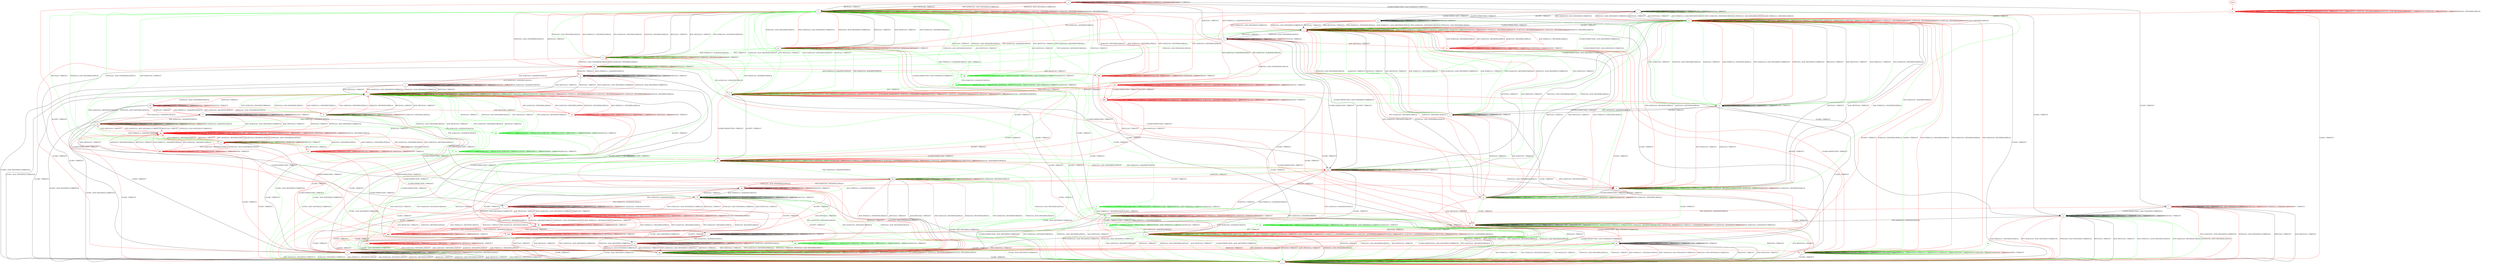 digraph "" {
	graph ["Incoming time"=0.7456676959991455,
		"Outgoing time"=0.6325747966766357,
		Output="{'States': 65, 'Transitions': 982, 'Filename': '../results/tcp_rerun/TCP_FreeBSD_Server-TCP_Windows8_Server-3.dot'}",
		Reference="{'States': 56, 'Transitions': 716, 'Filename': '../subjects/tcp/TCP_FreeBSD_Server.dot'}",
		Solver=yices,
		Updated="{'States': 39, 'Transitions': 495, 'Filename': '../subjects/tcp/TCP_Windows8_Server.dot'}",
		"f-measure"=0.479876160990712,
		precision=0.5381944444444444,
		recall=0.4329608938547486
	];
	a -> a	[key=0,
		label="ACCEPT / TIMEOUT"];
	a -> a	[key=1,
		label="LISTEN / TIMEOUT"];
	a -> a	[key=2,
		label="SEND / ACK+PSH(NEXT,CURRENT,1)"];
	a -> a	[key=3,
		label="ACK(V,V,0) / TIMEOUT"];
	a -> a	[key=4,
		color=red,
		label="ACK+PSH(V,V,1) / ACK(NEXT,NEXT,0)"];
	a -> a	[key=5,
		color=red,
		label="RCV / TIMEOUT"];
	a -> e	[key=0,
		label="RST(V,V,0) / TIMEOUT"];
	a -> e	[key=1,
		label="ACK+RST(V,V,0) / TIMEOUT"];
	a -> e	[key=2,
		color=red,
		label="SYN+ACK(V,V,0) / ACK+RST(NEXT,CURRENT,0)"];
	a -> e	[key=3,
		color=red,
		label="SYN(V,V,0) / ACK+RST(NEXT,CURRENT,0)"];
	a -> i	[key=0,
		label="CLOSECONNECTION / ACK+FIN(NEXT,CURRENT,0)"];
	a -> t	[key=0,
		label="CLOSE / TIMEOUT"];
	a -> oo	[key=0,
		color=red,
		label="FIN+ACK(V,V,0) / ACK(NEXT,NEXT,0)"];
	b -> b	[key=0,
		label="ACCEPT / TIMEOUT"];
	b -> b	[key=1,
		label="LISTEN / TIMEOUT"];
	b -> b	[key=2,
		label="RCV / TIMEOUT"];
	b -> b	[key=3,
		label="SEND / TIMEOUT"];
	b -> b	[key=4,
		color=green,
		label="ACK(V,V,0) / TIMEOUT"];
	b -> b	[key=5,
		color=red,
		label="SYN+ACK(V,V,0) / RST(NEXT,ZERO,0)"];
	b -> j	[key=0,
		color=green,
		label="CLOSE / ACK+RST(NEXT,CURRENT,0)"];
	b -> l	[key=0,
		label="RST(V,V,0) / TIMEOUT"];
	b -> l	[key=1,
		label="ACK+RST(V,V,0) / TIMEOUT"];
	b -> l	[key=2,
		color=green,
		label="SYN+ACK(V,V,0) / RST(NEXT,FRESH,0)"];
	b -> l	[key=3,
		color=green,
		label="SYN(V,V,0) / ACK+RST(ZERO,NEXT,0)"];
	b -> l	[key=4,
		color=red,
		label="ACK+PSH(V,V,1) / RST(NEXT,ZERO,0)"];
	b -> l	[key=5,
		color=red,
		label="FIN+ACK(V,V,0) / RST(NEXT,ZERO,0)"];
	b -> l	[key=6,
		color=red,
		label="ACK(V,V,0) / RST(NEXT,ZERO,0)"];
	b -> v	[key=0,
		color=red,
		label="CLOSE / TIMEOUT"];
	b -> dd	[key=0,
		color=red,
		label="SYN(V,V,0) / ACK+SYN(FRESH,NEXT,0)"];
	b -> hh	[key=0,
		label="CLOSECONNECTION / TIMEOUT"];
	b -> nn	[key=0,
		color=green,
		label="ACK+PSH(V,V,1) / ACK(NEXT,NEXT,0)"];
	vv	[color=green];
	b -> vv	[key=0,
		color=green,
		label="FIN+ACK(V,V,0) / ACK(NEXT,NEXT,0)"];
	c -> c	[key=0,
		label="CLOSECONNECTION / TIMEOUT"];
	c -> c	[key=1,
		label="ACK+PSH(V,V,1) / ACK(NEXT,NEXT,0)"];
	c -> c	[key=2,
		label="LISTEN / TIMEOUT"];
	c -> c	[key=3,
		label="RCV / TIMEOUT"];
	c -> c	[key=4,
		label="SEND / TIMEOUT"];
	c -> c	[key=5,
		label="ACK(V,V,0) / TIMEOUT"];
	c -> c	[key=6,
		color=red,
		label="FIN+ACK(V,V,0) / ACK(NEXT,NEXT,0)"];
	c -> j	[key=0,
		label="CLOSE / ACK+RST(NEXT,CURRENT,0)"];
	c -> cc	[key=0,
		color=red,
		label="ACCEPT / TIMEOUT"];
	ccc	[color=red];
	c -> ccc	[key=0,
		color=red,
		label="SYN+ACK(V,V,0) / ACK+RST(NEXT,CURRENT,0)"];
	c -> ccc	[key=1,
		color=red,
		label="RST(V,V,0) / TIMEOUT"];
	c -> ccc	[key=2,
		color=red,
		label="SYN(V,V,0) / ACK+RST(NEXT,CURRENT,0)"];
	c -> ccc	[key=3,
		color=red,
		label="ACK+RST(V,V,0) / TIMEOUT"];
	d -> d	[key=0,
		label="ACCEPT / TIMEOUT"];
	d -> d	[key=1,
		label="LISTEN / TIMEOUT"];
	d -> d	[key=2,
		label="RCV / TIMEOUT"];
	d -> d	[key=3,
		color=green,
		label="SEND / ACK+PSH(NEXT,CURRENT,1)"];
	d -> d	[key=4,
		color=green,
		label="ACK(V,V,0) / TIMEOUT"];
	d -> d	[key=5,
		color=red,
		label="SYN+ACK(V,V,0) / RST(NEXT,ZERO,0)"];
	d -> d	[key=6,
		color=red,
		label="SEND / TIMEOUT"];
	d -> e	[key=0,
		label="RST(V,V,0) / TIMEOUT"];
	d -> e	[key=1,
		label="ACK+RST(V,V,0) / TIMEOUT"];
	d -> e	[key=2,
		color=green,
		label="SYN+ACK(V,V,0) / RST(NEXT,FRESH,0)"];
	d -> e	[key=3,
		color=green,
		label="SYN(V,V,0) / ACK+RST(ZERO,NEXT,0)"];
	d -> e	[key=4,
		color=red,
		label="ACK+PSH(V,V,1) / RST(NEXT,ZERO,0)"];
	d -> e	[key=5,
		color=red,
		label="FIN+ACK(V,V,0) / RST(NEXT,ZERO,0)"];
	d -> e	[key=6,
		color=red,
		label="ACK(V,V,0) / RST(NEXT,ZERO,0)"];
	d -> h	[key=0,
		color=green,
		label="CLOSECONNECTION / ACK+RST(NEXT,CURRENT,0)"];
	d -> o	[key=0,
		color=red,
		label="CLOSECONNECTION / TIMEOUT"];
	d -> v	[key=0,
		color=red,
		label="CLOSE / TIMEOUT"];
	d -> ii	[key=0,
		color=green,
		label="CLOSE / TIMEOUT"];
	d -> kk	[key=0,
		color=red,
		label="SYN(V,V,0) / ACK+SYN(FRESH,NEXT,0)"];
	d -> ll	[key=0,
		color=green,
		label="FIN+ACK(V,V,0) / ACK(NEXT,NEXT,0)"];
	d -> oo	[key=0,
		color=green,
		label="ACK+PSH(V,V,1) / ACK(NEXT,NEXT,0)"];
	e -> e	[key=0,
		label="RST(V,V,0) / TIMEOUT"];
	e -> e	[key=1,
		label="ACCEPT / TIMEOUT"];
	e -> e	[key=2,
		label="LISTEN / TIMEOUT"];
	e -> e	[key=3,
		label="RCV / TIMEOUT"];
	e -> e	[key=4,
		label="ACK+RST(V,V,0) / TIMEOUT"];
	e -> e	[key=5,
		label="SEND / TIMEOUT"];
	e -> e	[key=6,
		color=green,
		label="ACK+PSH(V,V,1) / TIMEOUT"];
	e -> e	[key=7,
		color=green,
		label="SYN+ACK(V,V,0) / TIMEOUT"];
	e -> e	[key=8,
		color=green,
		label="FIN+ACK(V,V,0) / TIMEOUT"];
	e -> e	[key=9,
		color=green,
		label="ACK(V,V,0) / TIMEOUT"];
	e -> e	[key=10,
		color=red,
		label="ACK+PSH(V,V,1) / RST(ZERO,ZERO,0)"];
	e -> e	[key=11,
		color=red,
		label="SYN+ACK(V,V,0) / RST(ZERO,ZERO,0)"];
	e -> e	[key=12,
		color=red,
		label="FIN+ACK(V,V,0) / RST(ZERO,ZERO,0)"];
	e -> e	[key=13,
		color=red,
		label="ACK(V,V,0) / RST(ZERO,ZERO,0)"];
	e -> h	[key=0,
		label="CLOSECONNECTION / TIMEOUT"];
	e -> j	[key=0,
		label="CLOSE / TIMEOUT"];
	e -> k	[key=0,
		color=green,
		label="SYN(V,V,0) / ACK+SYN(FRESH,NEXT,0)"];
	e -> kk	[key=0,
		color=red,
		label="SYN(V,V,0) / ACK+SYN(FRESH,NEXT,0)"];
	f -> f	[key=0,
		label="ACCEPT / TIMEOUT"];
	f -> f	[key=1,
		label="LISTEN / TIMEOUT"];
	f -> f	[key=2,
		label="RCV / TIMEOUT"];
	f -> f	[key=3,
		label="SEND / TIMEOUT"];
	f -> m	[key=0,
		label="CLOSECONNECTION / TIMEOUT"];
	f -> s	[key=0,
		label="RST(V,V,0) / TIMEOUT"];
	f -> s	[key=1,
		label="ACK+RST(V,V,0) / TIMEOUT"];
	f -> s	[key=2,
		color=green,
		label="ACK+PSH(V,V,1) / TIMEOUT"];
	f -> s	[key=3,
		color=green,
		label="SYN+ACK(V,V,0) / RST(NEXT,FRESH,0)"];
	f -> s	[key=4,
		color=green,
		label="FIN+ACK(V,V,0) / TIMEOUT"];
	f -> s	[key=5,
		color=green,
		label="SYN(V,V,0) / ACK+RST(ZERO,NEXT,0)"];
	f -> s	[key=6,
		color=green,
		label="ACK(V,V,0) / TIMEOUT"];
	f -> s	[key=7,
		color=red,
		label="ACK+PSH(V,V,1) / RST(NEXT,ZERO,0)"];
	f -> s	[key=8,
		color=red,
		label="SYN+ACK(V,V,0) / ACK+RST(NEXT,CURRENT,0)"];
	f -> s	[key=9,
		color=red,
		label="SYN(V,V,0) / ACK+RST(NEXT,CURRENT,0)"];
	f -> bb	[key=0,
		label="CLOSE / TIMEOUT"];
	f -> jj	[key=0,
		color=red,
		label="FIN+ACK(V,V,0) / TIMEOUT"];
	f -> jj	[key=1,
		color=red,
		label="ACK(V,V,0) / TIMEOUT"];
	g -> g	[key=0,
		label="ACCEPT / TIMEOUT"];
	g -> g	[key=1,
		label="LISTEN / TIMEOUT"];
	g -> g	[key=2,
		label="RCV / TIMEOUT"];
	g -> g	[key=3,
		label="SEND / TIMEOUT"];
	g -> g	[key=4,
		label="ACK(V,V,0) / TIMEOUT"];
	g -> i	[key=0,
		label="CLOSECONNECTION / TIMEOUT"];
	g -> p	[key=0,
		label="CLOSE / TIMEOUT"];
	g -> s	[key=0,
		label="RST(V,V,0) / TIMEOUT"];
	g -> s	[key=1,
		label="ACK+RST(V,V,0) / TIMEOUT"];
	g -> s	[key=2,
		color=green,
		label="ACK+PSH(V,V,1) / ACK+RST(NEXT,NEXT,0)"];
	g -> s	[key=3,
		color=green,
		label="SYN+ACK(V,V,0) / RST(NEXT,FRESH,0)"];
	g -> s	[key=4,
		color=green,
		label="SYN(V,V,0) / ACK+RST(ZERO,NEXT,0)"];
	g -> s	[key=5,
		color=red,
		label="ACK+PSH(V,V,1) / RST(NEXT,ZERO,0)"];
	g -> s	[key=6,
		color=red,
		label="SYN+ACK(V,V,0) / ACK+RST(NEXT,CURRENT,0)"];
	g -> s	[key=7,
		color=red,
		label="SYN(V,V,0) / ACK+RST(NEXT,CURRENT,0)"];
	g -> jj	[key=0,
		color=green,
		label="FIN+ACK(V,V,0) / ACK(NEXT,NEXT,0)"];
	eee	[color=red];
	g -> eee	[key=0,
		color=red,
		label="FIN+ACK(V,V,0) / ACK(NEXT,NEXT,0)"];
	h -> h	[key=0,
		label="CLOSECONNECTION / TIMEOUT"];
	h -> h	[key=1,
		label="RST(V,V,0) / TIMEOUT"];
	h -> h	[key=2,
		label="LISTEN / TIMEOUT"];
	h -> h	[key=3,
		label="RCV / TIMEOUT"];
	h -> h	[key=4,
		label="ACK+RST(V,V,0) / TIMEOUT"];
	h -> h	[key=5,
		label="SEND / TIMEOUT"];
	h -> h	[key=6,
		color=green,
		label="ACK+PSH(V,V,1) / TIMEOUT"];
	h -> h	[key=7,
		color=green,
		label="SYN+ACK(V,V,0) / TIMEOUT"];
	h -> h	[key=8,
		color=green,
		label="FIN+ACK(V,V,0) / TIMEOUT"];
	h -> h	[key=9,
		color=green,
		label="ACK(V,V,0) / TIMEOUT"];
	h -> h	[key=10,
		color=red,
		label="ACK+PSH(V,V,1) / RST(ZERO,ZERO,0)"];
	h -> h	[key=11,
		color=red,
		label="SYN+ACK(V,V,0) / RST(ZERO,ZERO,0)"];
	h -> h	[key=12,
		color=red,
		label="FIN+ACK(V,V,0) / RST(ZERO,ZERO,0)"];
	h -> h	[key=13,
		color=red,
		label="ACK(V,V,0) / RST(ZERO,ZERO,0)"];
	h -> j	[key=0,
		label="CLOSE / TIMEOUT"];
	h -> s	[key=0,
		label="ACCEPT / TIMEOUT"];
	h -> mm	[key=0,
		label="SYN(V,V,0) / ACK+SYN(FRESH,NEXT,0)"];
	i -> g	[key=0,
		label="ACCEPT / TIMEOUT"];
	i -> h	[key=0,
		label="RST(V,V,0) / TIMEOUT"];
	i -> h	[key=1,
		label="ACK+RST(V,V,0) / TIMEOUT"];
	i -> h	[key=2,
		color=green,
		label="ACK+PSH(V,V,1) / ACK+RST(NEXT,NEXT,0)"];
	i -> h	[key=3,
		color=green,
		label="SYN+ACK(V,V,0) / RST(NEXT,FRESH,0)"];
	i -> h	[key=4,
		color=green,
		label="SYN(V,V,0) / ACK+RST(ZERO,NEXT,0)"];
	i -> h	[key=5,
		color=red,
		label="ACK+PSH(V,V,1) / RST(NEXT,ZERO,0)"];
	i -> h	[key=6,
		color=red,
		label="SYN+ACK(V,V,0) / ACK+RST(NEXT,CURRENT,0)"];
	i -> h	[key=7,
		color=red,
		label="SYN(V,V,0) / ACK+RST(NEXT,CURRENT,0)"];
	i -> i	[key=0,
		label="CLOSECONNECTION / TIMEOUT"];
	i -> i	[key=1,
		label="LISTEN / TIMEOUT"];
	i -> i	[key=2,
		label="RCV / TIMEOUT"];
	i -> i	[key=3,
		label="SEND / TIMEOUT"];
	i -> i	[key=4,
		label="ACK(V,V,0) / TIMEOUT"];
	i -> o	[key=0,
		color=green,
		label="FIN+ACK(V,V,0) / ACK(NEXT,NEXT,0)"];
	i -> p	[key=0,
		label="CLOSE / TIMEOUT"];
	bbb	[color=red];
	i -> bbb	[key=0,
		color=red,
		label="FIN+ACK(V,V,0) / ACK(NEXT,NEXT,0)"];
	j -> j	[key=0,
		label="CLOSECONNECTION / TIMEOUT"];
	j -> j	[key=1,
		label="RST(V,V,0) / TIMEOUT"];
	j -> j	[key=2,
		label="ACCEPT / TIMEOUT"];
	j -> j	[key=3,
		label="LISTEN / TIMEOUT"];
	j -> j	[key=4,
		label="RCV / TIMEOUT"];
	j -> j	[key=5,
		label="ACK+RST(V,V,0) / TIMEOUT"];
	j -> j	[key=6,
		label="CLOSE / TIMEOUT"];
	j -> j	[key=7,
		label="SEND / TIMEOUT"];
	j -> j	[key=8,
		color=green,
		label="ACK+PSH(V,V,1) / TIMEOUT"];
	j -> j	[key=9,
		color=green,
		label="SYN+ACK(V,V,0) / TIMEOUT"];
	j -> j	[key=10,
		color=green,
		label="FIN+ACK(V,V,0) / TIMEOUT"];
	j -> j	[key=11,
		color=green,
		label="SYN(V,V,0) / TIMEOUT"];
	j -> j	[key=12,
		color=green,
		label="ACK(V,V,0) / TIMEOUT"];
	j -> j	[key=13,
		color=red,
		label="ACK+PSH(V,V,1) / RST(ZERO,ZERO,0)"];
	j -> j	[key=14,
		color=red,
		label="SYN+ACK(V,V,0) / RST(ZERO,ZERO,0)"];
	j -> j	[key=15,
		color=red,
		label="FIN+ACK(V,V,0) / RST(ZERO,ZERO,0)"];
	j -> j	[key=16,
		color=red,
		label="SYN(V,V,0) / ACK+RST(ZERO,NEXT,0)"];
	j -> j	[key=17,
		color=red,
		label="ACK(V,V,0) / RST(ZERO,ZERO,0)"];
	k -> b	[key=0,
		color=green,
		label="ACK(V,V,0) / TIMEOUT"];
	k -> e	[key=0,
		color=green,
		label="RST(V,V,0) / TIMEOUT"];
	k -> e	[key=1,
		color=green,
		label="SYN(V,V,0) / ACK+RST(ZERO,NEXT,0)"];
	k -> e	[key=2,
		color=green,
		label="ACK+RST(V,V,0) / TIMEOUT"];
	k -> k	[key=0,
		label="ACCEPT / TIMEOUT"];
	k -> k	[key=1,
		label="LISTEN / TIMEOUT"];
	k -> k	[key=2,
		label="RCV / TIMEOUT"];
	k -> k	[key=3,
		label="SEND / TIMEOUT"];
	k -> k	[key=4,
		color=green,
		label="SYN+ACK(V,V,0) / TIMEOUT"];
	k -> k	[key=5,
		color=red,
		label="SYN(V,V,0) / TIMEOUT"];
	k -> v	[key=0,
		label="CLOSE / TIMEOUT"];
	k -> mm	[key=0,
		color=green,
		label="CLOSECONNECTION / TIMEOUT"];
	k -> nn	[key=0,
		color=green,
		label="ACK+PSH(V,V,1) / ACK(NEXT,NEXT,0)"];
	k -> vv	[key=0,
		color=green,
		label="FIN+ACK(V,V,0) / ACK(NEXT,NEXT,0)"];
	fff	[color=red];
	k -> fff	[key=0,
		color=red,
		label="CLOSECONNECTION / TIMEOUT"];
	jjj	[color=red];
	k -> jjj	[key=0,
		color=red,
		label="ACK+PSH(V,V,1) / RST(NEXT,ZERO,0)"];
	k -> jjj	[key=1,
		color=red,
		label="RST(V,V,0) / TIMEOUT"];
	k -> jjj	[key=2,
		color=red,
		label="FIN+ACK(V,V,0) / RST(NEXT,ZERO,0)"];
	k -> jjj	[key=3,
		color=red,
		label="ACK(V,V,0) / RST(NEXT,ZERO,0)"];
	kkk	[color=red];
	k -> kkk	[key=0,
		color=red,
		label="SYN+ACK(V,V,0) / RST(NEXT,ZERO,0)"];
	lll	[color=red];
	k -> lll	[key=0,
		color=red,
		label="ACK+RST(V,V,0) / TIMEOUT"];
	l -> j	[key=0,
		label="CLOSE / TIMEOUT"];
	l -> l	[key=0,
		label="RST(V,V,0) / TIMEOUT"];
	l -> l	[key=1,
		label="ACCEPT / TIMEOUT"];
	l -> l	[key=2,
		label="LISTEN / TIMEOUT"];
	l -> l	[key=3,
		label="RCV / TIMEOUT"];
	l -> l	[key=4,
		label="ACK+RST(V,V,0) / TIMEOUT"];
	l -> l	[key=5,
		label="SEND / TIMEOUT"];
	l -> l	[key=6,
		color=green,
		label="ACK+PSH(V,V,1) / TIMEOUT"];
	l -> l	[key=7,
		color=green,
		label="SYN+ACK(V,V,0) / TIMEOUT"];
	l -> l	[key=8,
		color=green,
		label="FIN+ACK(V,V,0) / TIMEOUT"];
	l -> l	[key=9,
		color=green,
		label="SYN(V,V,0) / TIMEOUT"];
	l -> l	[key=10,
		color=green,
		label="ACK(V,V,0) / TIMEOUT"];
	l -> l	[key=11,
		color=red,
		label="ACK+PSH(V,V,1) / RST(ZERO,ZERO,0)"];
	l -> l	[key=12,
		color=red,
		label="SYN+ACK(V,V,0) / RST(ZERO,ZERO,0)"];
	l -> l	[key=13,
		color=red,
		label="FIN+ACK(V,V,0) / RST(ZERO,ZERO,0)"];
	l -> l	[key=14,
		color=red,
		label="ACK(V,V,0) / RST(ZERO,ZERO,0)"];
	l -> dd	[key=0,
		color=red,
		label="SYN(V,V,0) / ACK+SYN(FRESH,NEXT,0)"];
	l -> gg	[key=0,
		label="CLOSECONNECTION / TIMEOUT"];
	m -> f	[key=0,
		label="ACCEPT / TIMEOUT"];
	m -> h	[key=0,
		label="RST(V,V,0) / TIMEOUT"];
	m -> h	[key=1,
		label="ACK+RST(V,V,0) / TIMEOUT"];
	m -> h	[key=2,
		color=green,
		label="ACK+PSH(V,V,1) / TIMEOUT"];
	m -> h	[key=3,
		color=green,
		label="SYN+ACK(V,V,0) / RST(NEXT,FRESH,0)"];
	m -> h	[key=4,
		color=green,
		label="FIN+ACK(V,V,0) / TIMEOUT"];
	m -> h	[key=5,
		color=green,
		label="SYN(V,V,0) / ACK+RST(ZERO,NEXT,0)"];
	m -> h	[key=6,
		color=green,
		label="ACK(V,V,0) / TIMEOUT"];
	m -> h	[key=7,
		color=red,
		label="ACK+PSH(V,V,1) / RST(NEXT,ZERO,0)"];
	m -> h	[key=8,
		color=red,
		label="SYN+ACK(V,V,0) / ACK+RST(NEXT,CURRENT,0)"];
	m -> h	[key=9,
		color=red,
		label="SYN(V,V,0) / ACK+RST(NEXT,CURRENT,0)"];
	m -> m	[key=0,
		label="CLOSECONNECTION / TIMEOUT"];
	m -> m	[key=1,
		label="LISTEN / TIMEOUT"];
	m -> m	[key=2,
		label="RCV / TIMEOUT"];
	m -> m	[key=3,
		label="SEND / TIMEOUT"];
	m -> o	[key=0,
		color=red,
		label="FIN+ACK(V,V,0) / TIMEOUT"];
	m -> o	[key=1,
		color=red,
		label="ACK(V,V,0) / TIMEOUT"];
	m -> bb	[key=0,
		label="CLOSE / TIMEOUT"];
	n -> j	[key=0,
		label="SYN(V,V,0) / ACK+RST(ZERO,NEXT,0)"];
	n -> j	[key=1,
		color=green,
		label="SYN+ACK(V,V,0) / RST(NEXT,FRESH,0)"];
	n -> j	[key=2,
		color=green,
		label="RST(V,V,0) / TIMEOUT"];
	n -> j	[key=3,
		color=green,
		label="ACK+RST(V,V,0) / TIMEOUT"];
	n -> n	[key=0,
		label="ACCEPT / TIMEOUT"];
	n -> n	[key=1,
		label="LISTEN / TIMEOUT"];
	n -> n	[key=2,
		label="RCV / TIMEOUT"];
	n -> n	[key=3,
		label="CLOSE / TIMEOUT"];
	n -> n	[key=4,
		color=green,
		label="ACK+PSH(V,V,1) / TIMEOUT"];
	n -> n	[key=5,
		color=green,
		label="FIN+ACK(V,V,0) / TIMEOUT"];
	n -> n	[key=6,
		color=green,
		label="SEND / ACK+PSH(NEXT,CURRENT,1)"];
	n -> n	[key=7,
		color=green,
		label="ACK(V,V,0) / TIMEOUT"];
	n -> n	[key=8,
		color=red,
		label="CLOSECONNECTION / TIMEOUT"];
	n -> n	[key=9,
		color=red,
		label="ACK+PSH(V,V,1) / ACK(FRESH,FRESH,0)"];
	n -> n	[key=10,
		color=red,
		label="SYN+ACK(V,V,0) / ACK(FRESH,FRESH,0)"];
	n -> n	[key=11,
		color=red,
		label="RST(V,V,0) / TIMEOUT"];
	n -> n	[key=12,
		color=red,
		label="FIN+ACK(V,V,0) / ACK(FRESH,FRESH,0)"];
	n -> n	[key=13,
		color=red,
		label="ACK+RST(V,V,0) / TIMEOUT"];
	n -> n	[key=14,
		color=red,
		label="SEND / TIMEOUT"];
	n -> n	[key=15,
		color=red,
		label="ACK(V,V,0) / ACK(FRESH,FRESH,0)"];
	n -> bb	[key=0,
		color=green,
		label="CLOSECONNECTION / ACK+FIN(NEXT,CURRENT,0)"];
	o -> h	[key=0,
		label="RST(V,V,0) / TIMEOUT"];
	o -> h	[key=1,
		label="ACK+RST(V,V,0) / TIMEOUT"];
	o -> h	[key=2,
		color=red,
		label="ACK+PSH(V,V,1) / RST(NEXT,ZERO,0)"];
	o -> h	[key=3,
		color=red,
		label="FIN+ACK(V,V,0) / RST(NEXT,ZERO,0)"];
	o -> h	[key=4,
		color=red,
		label="ACK(V,V,0) / RST(NEXT,ZERO,0)"];
	o -> o	[key=0,
		label="CLOSECONNECTION / TIMEOUT"];
	o -> o	[key=1,
		label="LISTEN / TIMEOUT"];
	o -> o	[key=2,
		label="RCV / TIMEOUT"];
	o -> o	[key=3,
		label="SEND / TIMEOUT"];
	o -> o	[key=4,
		color=green,
		label="ACK+PSH(V,V,1) / TIMEOUT"];
	o -> o	[key=5,
		color=green,
		label="SYN+ACK(V,V,0) / RST(NEXT,FRESH,0)"];
	o -> o	[key=6,
		color=green,
		label="FIN+ACK(V,V,0) / TIMEOUT"];
	o -> o	[key=7,
		color=green,
		label="ACK(V,V,0) / TIMEOUT"];
	o -> o	[key=8,
		color=red,
		label="SYN+ACK(V,V,0) / RST(NEXT,ZERO,0)"];
	o -> v	[key=0,
		color=red,
		label="CLOSE / TIMEOUT"];
	o -> y	[key=0,
		color=green,
		label="CLOSE / TIMEOUT"];
	o -> jj	[key=0,
		label="ACCEPT / TIMEOUT"];
	o -> mm	[key=0,
		label="SYN(V,V,0) / ACK+SYN(FRESH,NEXT,0)"];
	p -> j	[key=0,
		label="RST(V,V,0) / TIMEOUT"];
	p -> j	[key=1,
		label="ACK+RST(V,V,0) / TIMEOUT"];
	p -> j	[key=2,
		color=green,
		label="ACK+PSH(V,V,1) / ACK+RST(NEXT,NEXT,0)"];
	p -> j	[key=3,
		color=green,
		label="SYN+ACK(V,V,0) / RST(NEXT,FRESH,0)"];
	p -> j	[key=4,
		color=green,
		label="SYN(V,V,0) / ACK+RST(ZERO,NEXT,0)"];
	p -> j	[key=5,
		color=red,
		label="ACK+PSH(V,V,1) / RST(NEXT,ZERO,0)"];
	p -> j	[key=6,
		color=red,
		label="SYN+ACK(V,V,0) / ACK+RST(NEXT,CURRENT,0)"];
	p -> j	[key=7,
		color=red,
		label="SYN(V,V,0) / ACK+RST(NEXT,CURRENT,0)"];
	p -> p	[key=0,
		label="CLOSECONNECTION / TIMEOUT"];
	p -> p	[key=1,
		label="ACCEPT / TIMEOUT"];
	p -> p	[key=2,
		label="LISTEN / TIMEOUT"];
	p -> p	[key=3,
		label="RCV / TIMEOUT"];
	p -> p	[key=4,
		label="CLOSE / TIMEOUT"];
	p -> p	[key=5,
		label="SEND / TIMEOUT"];
	p -> p	[key=6,
		label="ACK(V,V,0) / TIMEOUT"];
	p -> y	[key=0,
		label="FIN+ACK(V,V,0) / ACK(NEXT,NEXT,0)"];
	q -> j	[key=0,
		label="CLOSE / ACK+RST(NEXT,CURRENT,0)"];
	q -> l	[key=0,
		label="RST(V,V,0) / TIMEOUT"];
	q -> l	[key=1,
		label="ACK+RST(V,V,0) / TIMEOUT"];
	q -> l	[key=2,
		color=red,
		label="SYN+ACK(V,V,0) / ACK+RST(NEXT,CURRENT,0)"];
	q -> l	[key=3,
		color=red,
		label="SYN(V,V,0) / ACK+RST(NEXT,CURRENT,0)"];
	q -> q	[key=0,
		label="ACK+PSH(V,V,1) / ACK(NEXT,NEXT,0)"];
	q -> q	[key=1,
		label="ACCEPT / TIMEOUT"];
	q -> q	[key=2,
		label="LISTEN / TIMEOUT"];
	q -> q	[key=3,
		label="RCV / TIMEOUT"];
	q -> q	[key=4,
		label="SEND / TIMEOUT"];
	q -> q	[key=5,
		label="ACK(V,V,0) / TIMEOUT"];
	q -> r	[key=0,
		label="CLOSECONNECTION / TIMEOUT"];
	q -> x	[key=0,
		color=red,
		label="FIN+ACK(V,V,0) / ACK(NEXT,NEXT,0)"];
	r -> a	[key=0,
		color=red,
		label="ACCEPT / TIMEOUT"];
	r -> j	[key=0,
		label="CLOSE / ACK+RST(NEXT,CURRENT,0)"];
	r -> r	[key=0,
		label="CLOSECONNECTION / TIMEOUT"];
	r -> r	[key=1,
		label="ACK+PSH(V,V,1) / ACK(NEXT,NEXT,0)"];
	r -> r	[key=2,
		label="LISTEN / TIMEOUT"];
	r -> r	[key=3,
		label="RCV / TIMEOUT"];
	r -> r	[key=4,
		label="SEND / TIMEOUT"];
	r -> r	[key=5,
		label="ACK(V,V,0) / TIMEOUT"];
	r -> cc	[key=0,
		color=red,
		label="FIN+ACK(V,V,0) / ACK(NEXT,NEXT,0)"];
	r -> gg	[key=0,
		label="RST(V,V,0) / TIMEOUT"];
	r -> gg	[key=1,
		label="ACK+RST(V,V,0) / TIMEOUT"];
	r -> gg	[key=2,
		color=red,
		label="SYN+ACK(V,V,0) / ACK+RST(NEXT,CURRENT,0)"];
	r -> gg	[key=3,
		color=red,
		label="SYN(V,V,0) / ACK+RST(NEXT,CURRENT,0)"];
	s -> h	[key=0,
		label="CLOSECONNECTION / TIMEOUT"];
	s -> j	[key=0,
		label="CLOSE / TIMEOUT"];
	s -> s	[key=0,
		label="RST(V,V,0) / TIMEOUT"];
	s -> s	[key=1,
		label="ACCEPT / TIMEOUT"];
	s -> s	[key=2,
		label="LISTEN / TIMEOUT"];
	s -> s	[key=3,
		label="RCV / TIMEOUT"];
	s -> s	[key=4,
		label="ACK+RST(V,V,0) / TIMEOUT"];
	s -> s	[key=5,
		label="SEND / TIMEOUT"];
	s -> s	[key=6,
		color=green,
		label="ACK+PSH(V,V,1) / TIMEOUT"];
	s -> s	[key=7,
		color=green,
		label="SYN+ACK(V,V,0) / TIMEOUT"];
	s -> s	[key=8,
		color=green,
		label="FIN+ACK(V,V,0) / TIMEOUT"];
	s -> s	[key=9,
		color=green,
		label="ACK(V,V,0) / TIMEOUT"];
	s -> s	[key=10,
		color=red,
		label="ACK+PSH(V,V,1) / RST(ZERO,ZERO,0)"];
	s -> s	[key=11,
		color=red,
		label="SYN+ACK(V,V,0) / RST(ZERO,ZERO,0)"];
	s -> s	[key=12,
		color=red,
		label="FIN+ACK(V,V,0) / RST(ZERO,ZERO,0)"];
	s -> s	[key=13,
		color=red,
		label="ACK(V,V,0) / RST(ZERO,ZERO,0)"];
	s -> u	[key=0,
		label="SYN(V,V,0) / ACK+SYN(FRESH,NEXT,0)"];
	t -> j	[key=0,
		label="RST(V,V,0) / TIMEOUT"];
	t -> j	[key=1,
		label="ACK+RST(V,V,0) / TIMEOUT"];
	t -> j	[key=2,
		color=red,
		label="SYN+ACK(V,V,0) / ACK+RST(NEXT,CURRENT,0)"];
	t -> j	[key=3,
		color=red,
		label="SYN(V,V,0) / ACK+RST(NEXT,CURRENT,0)"];
	t -> p	[key=0,
		label="CLOSECONNECTION / ACK+FIN(NEXT,CURRENT,0)"];
	t -> t	[key=0,
		label="ACCEPT / TIMEOUT"];
	t -> t	[key=1,
		label="LISTEN / TIMEOUT"];
	t -> t	[key=2,
		label="CLOSE / TIMEOUT"];
	t -> t	[key=3,
		label="SEND / ACK+PSH(NEXT,CURRENT,1)"];
	t -> t	[key=4,
		label="ACK(V,V,0) / TIMEOUT"];
	t -> t	[key=5,
		color=red,
		label="ACK+PSH(V,V,1) / ACK(NEXT,NEXT,0)"];
	t -> t	[key=6,
		color=red,
		label="RCV / TIMEOUT"];
	t -> ii	[key=0,
		color=red,
		label="FIN+ACK(V,V,0) / ACK(NEXT,NEXT,0)"];
	u -> a	[key=0,
		label="ACK(V,V,0) / TIMEOUT"];
	u -> a	[key=1,
		color=red,
		label="ACK+PSH(V,V,1) / ACK(NEXT,NEXT,0)"];
	u -> s	[key=0,
		label="RST(V,V,0) / TIMEOUT"];
	u -> u	[key=0,
		label="ACCEPT / TIMEOUT"];
	u -> u	[key=1,
		label="LISTEN / TIMEOUT"];
	u -> u	[key=2,
		label="RCV / TIMEOUT"];
	u -> u	[key=3,
		label="SEND / TIMEOUT"];
	u -> u	[key=4,
		color=red,
		label="SYN(V,V,0) / TIMEOUT"];
	u -> v	[key=0,
		label="CLOSE / TIMEOUT"];
	u -> jj	[key=0,
		color=red,
		label="SYN+ACK(V,V,0) / RST(NEXT,ZERO,0)"];
	u -> mm	[key=0,
		label="CLOSECONNECTION / TIMEOUT"];
	u -> oo	[key=0,
		color=red,
		label="FIN+ACK(V,V,0) / ACK(NEXT,NEXT,0)"];
	zz	[color=red];
	u -> zz	[key=0,
		color=red,
		label="ACK+RST(V,V,0) / TIMEOUT"];
	v -> j	[key=0,
		label="RST(V,V,0) / TIMEOUT"];
	v -> j	[key=1,
		label="SYN(V,V,0) / ACK+RST(ZERO,NEXT,0)"];
	v -> j	[key=2,
		label="ACK+RST(V,V,0) / TIMEOUT"];
	v -> j	[key=3,
		color=green,
		label="ACK+PSH(V,V,1) / RST(NEXT,CURRENT,0)"];
	v -> j	[key=4,
		color=green,
		label="FIN+ACK(V,V,0) / RST(NEXT,CURRENT,0)"];
	v -> j	[key=5,
		color=green,
		label="ACK(V,V,0) / RST(NEXT,CURRENT,0)"];
	v -> j	[key=6,
		color=red,
		label="ACK+PSH(V,V,1) / RST(NEXT,ZERO,0)"];
	v -> j	[key=7,
		color=red,
		label="FIN+ACK(V,V,0) / RST(NEXT,ZERO,0)"];
	v -> j	[key=8,
		color=red,
		label="ACK(V,V,0) / RST(NEXT,ZERO,0)"];
	v -> v	[key=0,
		label="CLOSECONNECTION / TIMEOUT"];
	v -> v	[key=1,
		label="ACCEPT / TIMEOUT"];
	v -> v	[key=2,
		label="LISTEN / TIMEOUT"];
	v -> v	[key=3,
		label="RCV / TIMEOUT"];
	v -> v	[key=4,
		label="CLOSE / TIMEOUT"];
	v -> v	[key=5,
		label="SEND / TIMEOUT"];
	v -> v	[key=6,
		color=green,
		label="SYN+ACK(V,V,0) / TIMEOUT"];
	v -> v	[key=7,
		color=red,
		label="SYN+ACK(V,V,0) / RST(NEXT,ZERO,0)"];
	w -> j	[key=0,
		label="CLOSE / ACK+RST(NEXT,CURRENT,0)"];
	w -> w	[key=0,
		label="ACK+PSH(V,V,1) / ACK(NEXT,NEXT,0)"];
	w -> w	[key=1,
		label="ACCEPT / TIMEOUT"];
	w -> w	[key=2,
		label="LISTEN / TIMEOUT"];
	w -> w	[key=3,
		label="RCV / TIMEOUT"];
	w -> w	[key=4,
		label="SEND / TIMEOUT"];
	w -> w	[key=5,
		label="ACK(V,V,0) / TIMEOUT"];
	w -> ff	[key=0,
		label="CLOSECONNECTION / TIMEOUT"];
	w -> nn	[key=0,
		color=red,
		label="FIN+ACK(V,V,0) / ACK(NEXT,NEXT,0)"];
	w -> jjj	[key=0,
		color=red,
		label="SYN+ACK(V,V,0) / ACK+RST(NEXT,CURRENT,0)"];
	w -> jjj	[key=1,
		color=red,
		label="RST(V,V,0) / TIMEOUT"];
	w -> jjj	[key=2,
		color=red,
		label="SYN(V,V,0) / ACK+RST(NEXT,CURRENT,0)"];
	w -> jjj	[key=3,
		color=red,
		label="ACK+RST(V,V,0) / TIMEOUT"];
	x -> j	[key=0,
		label="CLOSE / ACK+RST(NEXT,CURRENT,0)"];
	x -> l	[key=0,
		label="RST(V,V,0) / TIMEOUT"];
	x -> l	[key=1,
		label="ACK+RST(V,V,0) / TIMEOUT"];
	x -> l	[key=2,
		color=red,
		label="SYN+ACK(V,V,0) / ACK+RST(NEXT,CURRENT,0)"];
	x -> l	[key=3,
		color=red,
		label="SYN(V,V,0) / ACK+RST(NEXT,CURRENT,0)"];
	x -> x	[key=0,
		label="ACK+PSH(V,V,1) / ACK(NEXT,NEXT,0)"];
	x -> x	[key=1,
		label="ACCEPT / TIMEOUT"];
	x -> x	[key=2,
		label="LISTEN / TIMEOUT"];
	x -> x	[key=3,
		label="RCV / TIMEOUT"];
	x -> x	[key=4,
		label="SEND / TIMEOUT"];
	x -> x	[key=5,
		label="ACK(V,V,0) / TIMEOUT"];
	x -> x	[key=6,
		color=red,
		label="FIN+ACK(V,V,0) / ACK(NEXT,NEXT,0)"];
	x -> cc	[key=0,
		label="CLOSECONNECTION / TIMEOUT"];
	y -> j	[key=0,
		color=green,
		label="RST(V,V,0) / TIMEOUT"];
	y -> j	[key=1,
		color=green,
		label="ACK+RST(V,V,0) / TIMEOUT"];
	y -> n	[key=0,
		color=red,
		label="RST(V,V,0) / TIMEOUT"];
	y -> n	[key=1,
		color=red,
		label="ACK+RST(V,V,0) / TIMEOUT"];
	y -> y	[key=0,
		label="CLOSECONNECTION / TIMEOUT"];
	y -> y	[key=1,
		label="ACCEPT / TIMEOUT"];
	y -> y	[key=2,
		label="LISTEN / TIMEOUT"];
	y -> y	[key=3,
		label="SYN(V,V,0) / TIMEOUT"];
	y -> y	[key=4,
		label="RCV / TIMEOUT"];
	y -> y	[key=5,
		label="CLOSE / TIMEOUT"];
	y -> y	[key=6,
		label="SEND / TIMEOUT"];
	y -> y	[key=7,
		label="ACK(V,V,0) / TIMEOUT"];
	y -> y	[key=8,
		color=green,
		label="ACK+PSH(V,V,1) / TIMEOUT"];
	y -> y	[key=9,
		color=green,
		label="SYN+ACK(V,V,0) / RST(NEXT,FRESH,0)"];
	y -> y	[key=10,
		color=green,
		label="FIN+ACK(V,V,0) / TIMEOUT"];
	y -> y	[key=11,
		color=red,
		label="ACK+PSH(V,V,1) / ACK(NEXT,CURRENT,0)"];
	y -> y	[key=12,
		color=red,
		label="SYN+ACK(V,V,0) / ACK(NEXT,CURRENT,0)"];
	y -> y	[key=13,
		color=red,
		label="FIN+ACK(V,V,0) / ACK(NEXT,CURRENT,0)"];
	z -> h	[key=0,
		color=green,
		label="LISTEN / TIMEOUT"];
	z -> h	[key=1,
		color=red,
		label="ACK+PSH(V,V,1) / RST(ZERO,ZERO,0)"];
	z -> h	[key=2,
		color=red,
		label="SYN+ACK(V,V,0) / RST(ZERO,ZERO,0)"];
	z -> h	[key=3,
		color=red,
		label="FIN+ACK(V,V,0) / RST(ZERO,ZERO,0)"];
	z -> h	[key=4,
		color=red,
		label="ACK(V,V,0) / RST(ZERO,ZERO,0)"];
	z -> j	[key=0,
		label="CLOSE / TIMEOUT"];
	z -> z	[key=0,
		label="CLOSECONNECTION / TIMEOUT"];
	z -> z	[key=1,
		label="RST(V,V,0) / TIMEOUT"];
	z -> z	[key=2,
		label="SYN(V,V,0) / TIMEOUT"];
	z -> z	[key=3,
		label="RCV / TIMEOUT"];
	z -> z	[key=4,
		label="ACK+RST(V,V,0) / TIMEOUT"];
	z -> z	[key=5,
		label="SEND / TIMEOUT"];
	z -> z	[key=6,
		color=green,
		label="ACK+PSH(V,V,1) / TIMEOUT"];
	z -> z	[key=7,
		color=green,
		label="SYN+ACK(V,V,0) / TIMEOUT"];
	z -> z	[key=8,
		color=green,
		label="ACCEPT / TIMEOUT"];
	z -> z	[key=9,
		color=green,
		label="FIN+ACK(V,V,0) / TIMEOUT"];
	z -> z	[key=10,
		color=green,
		label="ACK(V,V,0) / TIMEOUT"];
	z -> z	[key=11,
		color=red,
		label="LISTEN / TIMEOUT"];
	z -> zz	[key=0,
		color=red,
		label="ACCEPT / TIMEOUT"];
	aa -> j	[key=0,
		color=green,
		label="CLOSE / ACK+RST(NEXT,CURRENT,0)"];
	aa -> n	[key=0,
		color=red,
		label="CLOSE / TIMEOUT"];
	aa -> aa	[key=0,
		label="CLOSECONNECTION / TIMEOUT"];
	aa -> aa	[key=1,
		label="LISTEN / TIMEOUT"];
	aa -> aa	[key=2,
		label="RCV / TIMEOUT"];
	aa -> aa	[key=3,
		label="SEND / TIMEOUT"];
	aa -> aa	[key=4,
		color=green,
		label="ACK+PSH(V,V,1) / TIMEOUT"];
	aa -> aa	[key=5,
		color=green,
		label="FIN+ACK(V,V,0) / TIMEOUT"];
	aa -> aa	[key=6,
		color=green,
		label="ACK(V,V,0) / TIMEOUT"];
	aa -> aa	[key=7,
		color=red,
		label="ACK+PSH(V,V,1) / ACK(FRESH,FRESH,0)"];
	aa -> aa	[key=8,
		color=red,
		label="SYN+ACK(V,V,0) / ACK(FRESH,FRESH,0)"];
	aa -> aa	[key=9,
		color=red,
		label="RST(V,V,0) / TIMEOUT"];
	aa -> aa	[key=10,
		color=red,
		label="FIN+ACK(V,V,0) / ACK(FRESH,FRESH,0)"];
	aa -> aa	[key=11,
		color=red,
		label="ACK+RST(V,V,0) / TIMEOUT"];
	aa -> aa	[key=12,
		color=red,
		label="ACK(V,V,0) / ACK(FRESH,FRESH,0)"];
	aa -> gg	[key=0,
		color=green,
		label="SYN+ACK(V,V,0) / RST(NEXT,FRESH,0)"];
	aa -> gg	[key=1,
		color=green,
		label="RST(V,V,0) / TIMEOUT"];
	aa -> gg	[key=2,
		color=green,
		label="SYN(V,V,0) / ACK+RST(ZERO,NEXT,0)"];
	aa -> gg	[key=3,
		color=green,
		label="ACK+RST(V,V,0) / TIMEOUT"];
	aa -> ll	[key=0,
		label="ACCEPT / TIMEOUT"];
	aa -> mm	[key=0,
		color=red,
		label="SYN(V,V,0) / ACK+SYN(FRESH,NEXT,0)"];
	bb -> j	[key=0,
		label="RST(V,V,0) / TIMEOUT"];
	bb -> j	[key=1,
		label="ACK+RST(V,V,0) / TIMEOUT"];
	bb -> j	[key=2,
		color=green,
		label="ACK+PSH(V,V,1) / TIMEOUT"];
	bb -> j	[key=3,
		color=green,
		label="SYN+ACK(V,V,0) / RST(NEXT,FRESH,0)"];
	bb -> j	[key=4,
		color=green,
		label="FIN+ACK(V,V,0) / TIMEOUT"];
	bb -> j	[key=5,
		color=green,
		label="SYN(V,V,0) / ACK+RST(ZERO,NEXT,0)"];
	bb -> j	[key=6,
		color=green,
		label="ACK(V,V,0) / TIMEOUT"];
	bb -> j	[key=7,
		color=red,
		label="ACK+PSH(V,V,1) / RST(NEXT,ZERO,0)"];
	bb -> j	[key=8,
		color=red,
		label="SYN+ACK(V,V,0) / ACK+RST(NEXT,CURRENT,0)"];
	bb -> j	[key=9,
		color=red,
		label="SYN(V,V,0) / ACK+RST(NEXT,CURRENT,0)"];
	bb -> v	[key=0,
		color=red,
		label="FIN+ACK(V,V,0) / TIMEOUT"];
	bb -> v	[key=1,
		color=red,
		label="ACK(V,V,0) / TIMEOUT"];
	bb -> bb	[key=0,
		label="CLOSECONNECTION / TIMEOUT"];
	bb -> bb	[key=1,
		label="ACCEPT / TIMEOUT"];
	bb -> bb	[key=2,
		label="LISTEN / TIMEOUT"];
	bb -> bb	[key=3,
		label="RCV / TIMEOUT"];
	bb -> bb	[key=4,
		label="CLOSE / TIMEOUT"];
	bb -> bb	[key=5,
		label="SEND / TIMEOUT"];
	cc -> j	[key=0,
		label="CLOSE / ACK+RST(NEXT,CURRENT,0)"];
	cc -> cc	[key=0,
		label="CLOSECONNECTION / TIMEOUT"];
	cc -> cc	[key=1,
		label="ACK+PSH(V,V,1) / ACK(NEXT,NEXT,0)"];
	cc -> cc	[key=2,
		label="LISTEN / TIMEOUT"];
	cc -> cc	[key=3,
		label="RCV / TIMEOUT"];
	cc -> cc	[key=4,
		label="SEND / TIMEOUT"];
	cc -> cc	[key=5,
		label="ACK(V,V,0) / TIMEOUT"];
	cc -> cc	[key=6,
		color=red,
		label="FIN+ACK(V,V,0) / ACK(NEXT,NEXT,0)"];
	cc -> gg	[key=0,
		label="RST(V,V,0) / TIMEOUT"];
	cc -> gg	[key=1,
		label="ACK+RST(V,V,0) / TIMEOUT"];
	cc -> gg	[key=2,
		color=red,
		label="SYN+ACK(V,V,0) / ACK+RST(NEXT,CURRENT,0)"];
	cc -> gg	[key=3,
		color=red,
		label="SYN(V,V,0) / ACK+RST(NEXT,CURRENT,0)"];
	cc -> oo	[key=0,
		color=red,
		label="ACCEPT / TIMEOUT"];
	dd -> b	[key=0,
		color=red,
		label="SYN+ACK(V,V,0) / RST(NEXT,ZERO,0)"];
	dd -> l	[key=0,
		color=red,
		label="RST(V,V,0) / TIMEOUT"];
	dd -> v	[key=0,
		label="CLOSE / TIMEOUT"];
	dd -> w	[key=0,
		color=red,
		label="ACK+PSH(V,V,1) / ACK(NEXT,NEXT,0)"];
	dd -> w	[key=1,
		color=red,
		label="ACK(V,V,0) / TIMEOUT"];
	dd -> dd	[key=0,
		label="ACCEPT / TIMEOUT"];
	dd -> dd	[key=1,
		label="LISTEN / TIMEOUT"];
	dd -> dd	[key=2,
		label="RCV / TIMEOUT"];
	dd -> dd	[key=3,
		label="SEND / TIMEOUT"];
	dd -> dd	[key=4,
		color=red,
		label="SYN(V,V,0) / TIMEOUT"];
	dd -> ee	[key=0,
		label="CLOSECONNECTION / TIMEOUT"];
	dd -> nn	[key=0,
		color=red,
		label="FIN+ACK(V,V,0) / ACK(NEXT,NEXT,0)"];
	iii	[color=red];
	dd -> iii	[key=0,
		color=red,
		label="ACK+RST(V,V,0) / TIMEOUT"];
	ee -> c	[key=0,
		color=red,
		label="FIN+ACK(V,V,0) / ACK(NEXT,NEXT,0)"];
	ee -> v	[key=0,
		label="CLOSE / TIMEOUT"];
	ee -> ee	[key=0,
		label="CLOSECONNECTION / TIMEOUT"];
	ee -> ee	[key=1,
		label="LISTEN / TIMEOUT"];
	ee -> ee	[key=2,
		label="RCV / TIMEOUT"];
	ee -> ee	[key=3,
		label="SEND / TIMEOUT"];
	ee -> ee	[key=4,
		color=red,
		label="SYN(V,V,0) / TIMEOUT"];
	ee -> ff	[key=0,
		label="ACK+PSH(V,V,1) / ACK(NEXT,NEXT,0)"];
	ee -> ff	[key=1,
		color=red,
		label="ACK(V,V,0) / TIMEOUT"];
	ee -> gg	[key=0,
		color=red,
		label="RST(V,V,0) / TIMEOUT"];
	ee -> hh	[key=0,
		color=red,
		label="SYN+ACK(V,V,0) / RST(NEXT,ZERO,0)"];
	ee -> mm	[key=0,
		color=red,
		label="ACCEPT / TIMEOUT"];
	aaa	[color=red];
	ee -> aaa	[key=0,
		color=red,
		label="ACK+RST(V,V,0) / TIMEOUT"];
	ff -> c	[key=0,
		color=red,
		label="FIN+ACK(V,V,0) / ACK(NEXT,NEXT,0)"];
	ff -> j	[key=0,
		label="CLOSE / ACK+RST(NEXT,CURRENT,0)"];
	ff -> r	[key=0,
		color=red,
		label="ACCEPT / TIMEOUT"];
	ff -> ff	[key=0,
		label="CLOSECONNECTION / TIMEOUT"];
	ff -> ff	[key=1,
		label="ACK+PSH(V,V,1) / ACK(NEXT,NEXT,0)"];
	ff -> ff	[key=2,
		label="LISTEN / TIMEOUT"];
	ff -> ff	[key=3,
		label="RCV / TIMEOUT"];
	ff -> ff	[key=4,
		label="SEND / TIMEOUT"];
	ff -> ff	[key=5,
		label="ACK(V,V,0) / TIMEOUT"];
	ff -> gg	[key=0,
		color=green,
		label="SYN+ACK(V,V,0) / RST(NEXT,FRESH,0)"];
	ff -> gg	[key=1,
		color=green,
		label="SYN(V,V,0) / ACK+RST(ZERO,NEXT,0)"];
	pp	[color=green];
	ff -> pp	[key=0,
		color=green,
		label="ACCEPT / TIMEOUT"];
	qq	[color=green];
	ff -> qq	[key=0,
		color=green,
		label="FIN+ACK(V,V,0) / ACK(NEXT,NEXT,0)"];
	ff -> ccc	[key=0,
		color=red,
		label="SYN+ACK(V,V,0) / ACK+RST(NEXT,CURRENT,0)"];
	ff -> ccc	[key=1,
		color=red,
		label="RST(V,V,0) / TIMEOUT"];
	ff -> ccc	[key=2,
		color=red,
		label="SYN(V,V,0) / ACK+RST(NEXT,CURRENT,0)"];
	ff -> ccc	[key=3,
		color=red,
		label="ACK+RST(V,V,0) / TIMEOUT"];
	gg -> e	[key=0,
		color=green,
		label="ACCEPT / TIMEOUT"];
	gg -> h	[key=0,
		color=red,
		label="ACCEPT / TIMEOUT"];
	gg -> j	[key=0,
		label="CLOSE / TIMEOUT"];
	gg -> ee	[key=0,
		color=red,
		label="SYN(V,V,0) / ACK+SYN(FRESH,NEXT,0)"];
	gg -> gg	[key=0,
		label="CLOSECONNECTION / TIMEOUT"];
	gg -> gg	[key=1,
		label="RST(V,V,0) / TIMEOUT"];
	gg -> gg	[key=2,
		label="LISTEN / TIMEOUT"];
	gg -> gg	[key=3,
		label="RCV / TIMEOUT"];
	gg -> gg	[key=4,
		label="ACK+RST(V,V,0) / TIMEOUT"];
	gg -> gg	[key=5,
		label="SEND / TIMEOUT"];
	gg -> gg	[key=6,
		color=green,
		label="ACK+PSH(V,V,1) / TIMEOUT"];
	gg -> gg	[key=7,
		color=green,
		label="SYN+ACK(V,V,0) / TIMEOUT"];
	gg -> gg	[key=8,
		color=green,
		label="FIN+ACK(V,V,0) / TIMEOUT"];
	gg -> gg	[key=9,
		color=green,
		label="SYN(V,V,0) / TIMEOUT"];
	gg -> gg	[key=10,
		color=green,
		label="ACK(V,V,0) / TIMEOUT"];
	gg -> gg	[key=11,
		color=red,
		label="ACK+PSH(V,V,1) / RST(ZERO,ZERO,0)"];
	gg -> gg	[key=12,
		color=red,
		label="SYN+ACK(V,V,0) / RST(ZERO,ZERO,0)"];
	gg -> gg	[key=13,
		color=red,
		label="FIN+ACK(V,V,0) / RST(ZERO,ZERO,0)"];
	gg -> gg	[key=14,
		color=red,
		label="ACK(V,V,0) / RST(ZERO,ZERO,0)"];
	hh -> j	[key=0,
		color=green,
		label="CLOSE / ACK+RST(NEXT,CURRENT,0)"];
	hh -> o	[key=0,
		color=red,
		label="ACCEPT / TIMEOUT"];
	hh -> v	[key=0,
		color=red,
		label="CLOSE / TIMEOUT"];
	hh -> aa	[key=0,
		color=green,
		label="FIN+ACK(V,V,0) / ACK(NEXT,NEXT,0)"];
	hh -> ee	[key=0,
		color=red,
		label="SYN(V,V,0) / ACK+SYN(FRESH,NEXT,0)"];
	hh -> ff	[key=0,
		color=green,
		label="ACK+PSH(V,V,1) / ACK(NEXT,NEXT,0)"];
	hh -> gg	[key=0,
		label="RST(V,V,0) / TIMEOUT"];
	hh -> gg	[key=1,
		label="ACK+RST(V,V,0) / TIMEOUT"];
	hh -> gg	[key=2,
		color=green,
		label="SYN+ACK(V,V,0) / RST(NEXT,FRESH,0)"];
	hh -> gg	[key=3,
		color=green,
		label="SYN(V,V,0) / ACK+RST(ZERO,NEXT,0)"];
	hh -> gg	[key=4,
		color=red,
		label="ACK+PSH(V,V,1) / RST(NEXT,ZERO,0)"];
	hh -> gg	[key=5,
		color=red,
		label="FIN+ACK(V,V,0) / RST(NEXT,ZERO,0)"];
	hh -> gg	[key=6,
		color=red,
		label="ACK(V,V,0) / RST(NEXT,ZERO,0)"];
	hh -> hh	[key=0,
		label="CLOSECONNECTION / TIMEOUT"];
	hh -> hh	[key=1,
		label="LISTEN / TIMEOUT"];
	hh -> hh	[key=2,
		label="RCV / TIMEOUT"];
	hh -> hh	[key=3,
		label="SEND / TIMEOUT"];
	hh -> hh	[key=4,
		color=green,
		label="ACK(V,V,0) / TIMEOUT"];
	hh -> hh	[key=5,
		color=red,
		label="SYN+ACK(V,V,0) / RST(NEXT,ZERO,0)"];
	hh -> oo	[key=0,
		color=green,
		label="ACCEPT / TIMEOUT"];
	ii -> j	[key=0,
		label="RST(V,V,0) / TIMEOUT"];
	ii -> j	[key=1,
		label="ACK+RST(V,V,0) / TIMEOUT"];
	ii -> j	[key=2,
		color=green,
		label="SYN+ACK(V,V,0) / RST(NEXT,FRESH,0)"];
	ii -> j	[key=3,
		color=green,
		label="SYN(V,V,0) / ACK+RST(ZERO,NEXT,0)"];
	ii -> j	[key=4,
		color=red,
		label="SYN+ACK(V,V,0) / ACK+RST(NEXT,CURRENT,0)"];
	ii -> j	[key=5,
		color=red,
		label="SYN(V,V,0) / ACK+RST(NEXT,CURRENT,0)"];
	ii -> n	[key=0,
		color=green,
		label="FIN+ACK(V,V,0) / ACK(NEXT,NEXT,0)"];
	ii -> bb	[key=0,
		color=red,
		label="CLOSECONNECTION / ACK+FIN(NEXT,CURRENT,0)"];
	ii -> ii	[key=0,
		label="ACCEPT / TIMEOUT"];
	ii -> ii	[key=1,
		label="LISTEN / TIMEOUT"];
	ii -> ii	[key=2,
		label="CLOSE / TIMEOUT"];
	ii -> ii	[key=3,
		label="SEND / ACK+PSH(NEXT,CURRENT,1)"];
	ii -> ii	[key=4,
		label="ACK(V,V,0) / TIMEOUT"];
	ii -> ii	[key=5,
		color=red,
		label="ACK+PSH(V,V,1) / ACK(NEXT,NEXT,0)"];
	ii -> ii	[key=6,
		color=red,
		label="FIN+ACK(V,V,0) / ACK(NEXT,NEXT,0)"];
	ii -> ii	[key=7,
		color=red,
		label="RCV / TIMEOUT"];
	rr	[color=green];
	ii -> rr	[key=0,
		color=green,
		label="ACK+PSH(V,V,1) / ACK(NEXT,NEXT,0)"];
	tt	[color=green];
	ii -> tt	[key=0,
		color=green,
		label="RCV / TIMEOUT"];
	jj -> o	[key=0,
		label="CLOSECONNECTION / TIMEOUT"];
	jj -> s	[key=0,
		label="RST(V,V,0) / TIMEOUT"];
	jj -> s	[key=1,
		label="ACK+RST(V,V,0) / TIMEOUT"];
	jj -> s	[key=2,
		color=red,
		label="ACK+PSH(V,V,1) / RST(NEXT,ZERO,0)"];
	jj -> s	[key=3,
		color=red,
		label="FIN+ACK(V,V,0) / RST(NEXT,ZERO,0)"];
	jj -> s	[key=4,
		color=red,
		label="ACK(V,V,0) / RST(NEXT,ZERO,0)"];
	jj -> u	[key=0,
		label="SYN(V,V,0) / ACK+SYN(FRESH,NEXT,0)"];
	jj -> v	[key=0,
		color=red,
		label="CLOSE / TIMEOUT"];
	jj -> y	[key=0,
		color=green,
		label="CLOSE / TIMEOUT"];
	jj -> jj	[key=0,
		label="ACCEPT / TIMEOUT"];
	jj -> jj	[key=1,
		label="LISTEN / TIMEOUT"];
	jj -> jj	[key=2,
		label="RCV / TIMEOUT"];
	jj -> jj	[key=3,
		label="SEND / TIMEOUT"];
	jj -> jj	[key=4,
		color=green,
		label="ACK+PSH(V,V,1) / TIMEOUT"];
	jj -> jj	[key=5,
		color=green,
		label="SYN+ACK(V,V,0) / RST(NEXT,FRESH,0)"];
	jj -> jj	[key=6,
		color=green,
		label="FIN+ACK(V,V,0) / TIMEOUT"];
	jj -> jj	[key=7,
		color=green,
		label="ACK(V,V,0) / TIMEOUT"];
	jj -> jj	[key=8,
		color=red,
		label="SYN+ACK(V,V,0) / RST(NEXT,ZERO,0)"];
	kk -> d	[key=0,
		color=red,
		label="SYN+ACK(V,V,0) / RST(NEXT,ZERO,0)"];
	kk -> e	[key=0,
		color=red,
		label="RST(V,V,0) / TIMEOUT"];
	kk -> q	[key=0,
		color=red,
		label="ACK+PSH(V,V,1) / ACK(NEXT,NEXT,0)"];
	kk -> q	[key=1,
		color=red,
		label="ACK(V,V,0) / TIMEOUT"];
	kk -> s	[key=0,
		color=green,
		label="SYN(V,V,0) / ACK+RST(ZERO,NEXT,0)"];
	kk -> s	[key=1,
		color=green,
		label="ACK+RST(V,V,0) / TIMEOUT"];
	kk -> v	[key=0,
		label="CLOSE / TIMEOUT"];
	kk -> x	[key=0,
		color=red,
		label="FIN+ACK(V,V,0) / ACK(NEXT,NEXT,0)"];
	kk -> kk	[key=0,
		label="ACCEPT / TIMEOUT"];
	kk -> kk	[key=1,
		label="LISTEN / TIMEOUT"];
	kk -> kk	[key=2,
		label="RCV / TIMEOUT"];
	kk -> kk	[key=3,
		label="SEND / TIMEOUT"];
	kk -> kk	[key=4,
		color=green,
		label="SYN+ACK(V,V,0) / TIMEOUT"];
	kk -> kk	[key=5,
		color=red,
		label="SYN(V,V,0) / TIMEOUT"];
	kk -> ll	[key=0,
		color=green,
		label="FIN+ACK(V,V,0) / ACK(NEXT,NEXT,0)"];
	kk -> mm	[key=0,
		label="CLOSECONNECTION / TIMEOUT"];
	kk -> pp	[key=0,
		color=green,
		label="ACK+PSH(V,V,1) / ACK(NEXT,NEXT,0)"];
	ddd	[color=red];
	kk -> ddd	[key=0,
		color=red,
		label="ACK+RST(V,V,0) / TIMEOUT"];
	ll -> e	[key=0,
		color=green,
		label="SYN+ACK(V,V,0) / RST(NEXT,FRESH,0)"];
	ll -> e	[key=1,
		color=green,
		label="RST(V,V,0) / TIMEOUT"];
	ll -> e	[key=2,
		color=green,
		label="SYN(V,V,0) / ACK+RST(ZERO,NEXT,0)"];
	ll -> e	[key=3,
		color=green,
		label="ACK+RST(V,V,0) / TIMEOUT"];
	ll -> m	[key=0,
		color=green,
		label="CLOSECONNECTION / ACK+FIN(NEXT,CURRENT,0)"];
	ll -> n	[key=0,
		label="CLOSE / TIMEOUT"];
	ll -> u	[key=0,
		color=red,
		label="SYN(V,V,0) / ACK+SYN(FRESH,NEXT,0)"];
	ll -> aa	[key=0,
		color=red,
		label="CLOSECONNECTION / TIMEOUT"];
	ll -> ll	[key=0,
		label="ACCEPT / TIMEOUT"];
	ll -> ll	[key=1,
		label="LISTEN / TIMEOUT"];
	ll -> ll	[key=2,
		label="RCV / TIMEOUT"];
	ll -> ll	[key=3,
		color=green,
		label="ACK+PSH(V,V,1) / TIMEOUT"];
	ll -> ll	[key=4,
		color=green,
		label="FIN+ACK(V,V,0) / TIMEOUT"];
	ll -> ll	[key=5,
		color=green,
		label="SEND / ACK+PSH(NEXT,CURRENT,1)"];
	ll -> ll	[key=6,
		color=green,
		label="ACK(V,V,0) / TIMEOUT"];
	ll -> ll	[key=7,
		color=red,
		label="ACK+PSH(V,V,1) / ACK(FRESH,FRESH,0)"];
	ll -> ll	[key=8,
		color=red,
		label="SYN+ACK(V,V,0) / ACK(FRESH,FRESH,0)"];
	ll -> ll	[key=9,
		color=red,
		label="RST(V,V,0) / TIMEOUT"];
	ll -> ll	[key=10,
		color=red,
		label="FIN+ACK(V,V,0) / ACK(FRESH,FRESH,0)"];
	ll -> ll	[key=11,
		color=red,
		label="ACK+RST(V,V,0) / TIMEOUT"];
	ll -> ll	[key=12,
		color=red,
		label="SEND / TIMEOUT"];
	ll -> ll	[key=13,
		color=red,
		label="ACK(V,V,0) / ACK(FRESH,FRESH,0)"];
	mm -> h	[key=0,
		label="RST(V,V,0) / TIMEOUT"];
	mm -> h	[key=1,
		color=green,
		label="SYN(V,V,0) / ACK+RST(ZERO,NEXT,0)"];
	mm -> h	[key=2,
		color=green,
		label="ACK+RST(V,V,0) / TIMEOUT"];
	mm -> o	[key=0,
		color=red,
		label="SYN+ACK(V,V,0) / RST(NEXT,ZERO,0)"];
	mm -> r	[key=0,
		label="ACK+PSH(V,V,1) / ACK(NEXT,NEXT,0)"];
	mm -> r	[key=1,
		color=red,
		label="ACK(V,V,0) / TIMEOUT"];
	mm -> u	[key=0,
		label="ACCEPT / TIMEOUT"];
	mm -> v	[key=0,
		label="CLOSE / TIMEOUT"];
	mm -> z	[key=0,
		color=red,
		label="ACK+RST(V,V,0) / TIMEOUT"];
	mm -> aa	[key=0,
		color=green,
		label="FIN+ACK(V,V,0) / ACK(NEXT,NEXT,0)"];
	mm -> cc	[key=0,
		color=red,
		label="FIN+ACK(V,V,0) / ACK(NEXT,NEXT,0)"];
	mm -> hh	[key=0,
		color=green,
		label="ACK(V,V,0) / TIMEOUT"];
	mm -> mm	[key=0,
		label="CLOSECONNECTION / TIMEOUT"];
	mm -> mm	[key=1,
		label="LISTEN / TIMEOUT"];
	mm -> mm	[key=2,
		label="RCV / TIMEOUT"];
	mm -> mm	[key=3,
		label="SEND / TIMEOUT"];
	mm -> mm	[key=4,
		color=green,
		label="SYN+ACK(V,V,0) / TIMEOUT"];
	mm -> mm	[key=5,
		color=red,
		label="SYN(V,V,0) / TIMEOUT"];
	nn -> c	[key=0,
		label="CLOSECONNECTION / TIMEOUT"];
	nn -> j	[key=0,
		label="CLOSE / ACK+RST(NEXT,CURRENT,0)"];
	nn -> l	[key=0,
		color=green,
		label="SYN+ACK(V,V,0) / RST(NEXT,FRESH,0)"];
	nn -> l	[key=1,
		color=green,
		label="SYN(V,V,0) / ACK+RST(ZERO,NEXT,0)"];
	nn -> nn	[key=0,
		label="ACK+PSH(V,V,1) / ACK(NEXT,NEXT,0)"];
	nn -> nn	[key=1,
		label="ACCEPT / TIMEOUT"];
	nn -> nn	[key=2,
		label="LISTEN / TIMEOUT"];
	nn -> nn	[key=3,
		label="RCV / TIMEOUT"];
	nn -> nn	[key=4,
		label="SEND / TIMEOUT"];
	nn -> nn	[key=5,
		label="ACK(V,V,0) / TIMEOUT"];
	nn -> nn	[key=6,
		color=red,
		label="FIN+ACK(V,V,0) / ACK(NEXT,NEXT,0)"];
	ww	[color=green];
	nn -> ww	[key=0,
		color=green,
		label="FIN+ACK(V,V,0) / ACK(NEXT,NEXT,0)"];
	nn -> jjj	[key=0,
		color=red,
		label="SYN+ACK(V,V,0) / ACK+RST(NEXT,CURRENT,0)"];
	nn -> jjj	[key=1,
		color=red,
		label="RST(V,V,0) / TIMEOUT"];
	nn -> jjj	[key=2,
		color=red,
		label="SYN(V,V,0) / ACK+RST(NEXT,CURRENT,0)"];
	nn -> jjj	[key=3,
		color=red,
		label="ACK+RST(V,V,0) / TIMEOUT"];
	oo -> d	[key=0,
		color=green,
		label="RCV / TIMEOUT"];
	oo -> e	[key=0,
		label="RST(V,V,0) / TIMEOUT"];
	oo -> e	[key=1,
		label="ACK+RST(V,V,0) / TIMEOUT"];
	oo -> e	[key=2,
		color=green,
		label="SYN+ACK(V,V,0) / RST(NEXT,FRESH,0)"];
	oo -> e	[key=3,
		color=green,
		label="SYN(V,V,0) / ACK+RST(ZERO,NEXT,0)"];
	oo -> e	[key=4,
		color=red,
		label="SYN+ACK(V,V,0) / ACK+RST(NEXT,CURRENT,0)"];
	oo -> e	[key=5,
		color=red,
		label="SYN(V,V,0) / ACK+RST(NEXT,CURRENT,0)"];
	oo -> m	[key=0,
		color=red,
		label="CLOSECONNECTION / ACK+FIN(NEXT,CURRENT,0)"];
	oo -> ii	[key=0,
		label="CLOSE / TIMEOUT"];
	oo -> ll	[key=0,
		color=green,
		label="FIN+ACK(V,V,0) / ACK(NEXT,NEXT,0)"];
	oo -> oo	[key=0,
		label="ACCEPT / TIMEOUT"];
	oo -> oo	[key=1,
		label="LISTEN / TIMEOUT"];
	oo -> oo	[key=2,
		label="SEND / ACK+PSH(NEXT,CURRENT,1)"];
	oo -> oo	[key=3,
		label="ACK(V,V,0) / TIMEOUT"];
	oo -> oo	[key=4,
		color=red,
		label="ACK+PSH(V,V,1) / ACK(NEXT,NEXT,0)"];
	oo -> oo	[key=5,
		color=red,
		label="FIN+ACK(V,V,0) / ACK(NEXT,NEXT,0)"];
	oo -> oo	[key=6,
		color=red,
		label="RCV / TIMEOUT"];
	oo -> pp	[key=0,
		color=green,
		label="ACK+PSH(V,V,1) / ACK(NEXT,NEXT,0)"];
	pp -> e	[key=0,
		color=green,
		label="SYN+ACK(V,V,0) / RST(NEXT,FRESH,0)"];
	pp -> e	[key=1,
		color=green,
		label="RST(V,V,0) / TIMEOUT"];
	pp -> e	[key=2,
		color=green,
		label="SYN(V,V,0) / ACK+RST(ZERO,NEXT,0)"];
	pp -> e	[key=3,
		color=green,
		label="ACK+RST(V,V,0) / TIMEOUT"];
	pp -> h	[key=0,
		color=green,
		label="CLOSECONNECTION / ACK+RST(NEXT,CURRENT,0)"];
	pp -> oo	[key=0,
		color=green,
		label="RCV / TIMEOUT"];
	pp -> pp	[key=0,
		color=green,
		label="ACK+PSH(V,V,1) / ACK(NEXT,NEXT,0)"];
	pp -> pp	[key=1,
		color=green,
		label="ACCEPT / TIMEOUT"];
	pp -> pp	[key=2,
		color=green,
		label="LISTEN / TIMEOUT"];
	pp -> pp	[key=3,
		color=green,
		label="SEND / ACK+PSH(NEXT,CURRENT,1)"];
	pp -> pp	[key=4,
		color=green,
		label="ACK(V,V,0) / TIMEOUT"];
	pp -> rr	[key=0,
		color=green,
		label="CLOSE / TIMEOUT"];
	ss	[color=green];
	pp -> ss	[key=0,
		color=green,
		label="FIN+ACK(V,V,0) / ACK(NEXT,NEXT,0)"];
	qq -> j	[key=0,
		color=green,
		label="CLOSE / ACK+RST(NEXT,CURRENT,0)"];
	qq -> gg	[key=0,
		color=green,
		label="SYN+ACK(V,V,0) / RST(NEXT,FRESH,0)"];
	qq -> gg	[key=1,
		color=green,
		label="RST(V,V,0) / TIMEOUT"];
	qq -> gg	[key=2,
		color=green,
		label="SYN(V,V,0) / ACK+RST(ZERO,NEXT,0)"];
	qq -> gg	[key=3,
		color=green,
		label="ACK+RST(V,V,0) / TIMEOUT"];
	qq -> qq	[key=0,
		color=green,
		label="CLOSECONNECTION / TIMEOUT"];
	qq -> qq	[key=1,
		color=green,
		label="ACK+PSH(V,V,1) / TIMEOUT"];
	qq -> qq	[key=2,
		color=green,
		label="FIN+ACK(V,V,0) / TIMEOUT"];
	qq -> qq	[key=3,
		color=green,
		label="LISTEN / TIMEOUT"];
	qq -> qq	[key=4,
		color=green,
		label="RCV / TIMEOUT"];
	qq -> qq	[key=5,
		color=green,
		label="SEND / TIMEOUT"];
	qq -> qq	[key=6,
		color=green,
		label="ACK(V,V,0) / TIMEOUT"];
	qq -> ss	[key=0,
		color=green,
		label="ACCEPT / TIMEOUT"];
	rr -> j	[key=0,
		color=green,
		label="CLOSECONNECTION / ACK+RST(NEXT,CURRENT,0)"];
	rr -> j	[key=1,
		color=green,
		label="SYN+ACK(V,V,0) / RST(NEXT,FRESH,0)"];
	rr -> j	[key=2,
		color=green,
		label="RST(V,V,0) / TIMEOUT"];
	rr -> j	[key=3,
		color=green,
		label="SYN(V,V,0) / ACK+RST(ZERO,NEXT,0)"];
	rr -> j	[key=4,
		color=green,
		label="ACK+RST(V,V,0) / TIMEOUT"];
	rr -> ii	[key=0,
		color=green,
		label="RCV / TIMEOUT"];
	rr -> rr	[key=0,
		color=green,
		label="ACK+PSH(V,V,1) / ACK(NEXT,NEXT,0)"];
	rr -> rr	[key=1,
		color=green,
		label="ACCEPT / TIMEOUT"];
	rr -> rr	[key=2,
		color=green,
		label="LISTEN / TIMEOUT"];
	rr -> rr	[key=3,
		color=green,
		label="CLOSE / TIMEOUT"];
	rr -> rr	[key=4,
		color=green,
		label="SEND / ACK+PSH(NEXT,CURRENT,1)"];
	rr -> rr	[key=5,
		color=green,
		label="ACK(V,V,0) / TIMEOUT"];
	uu	[color=green];
	rr -> uu	[key=0,
		color=green,
		label="FIN+ACK(V,V,0) / ACK(NEXT,NEXT,0)"];
	ss -> e	[key=0,
		color=green,
		label="SYN+ACK(V,V,0) / RST(NEXT,FRESH,0)"];
	ss -> e	[key=1,
		color=green,
		label="RST(V,V,0) / TIMEOUT"];
	ss -> e	[key=2,
		color=green,
		label="SYN(V,V,0) / ACK+RST(ZERO,NEXT,0)"];
	ss -> e	[key=3,
		color=green,
		label="ACK+RST(V,V,0) / TIMEOUT"];
	ss -> h	[key=0,
		color=green,
		label="CLOSECONNECTION / ACK+RST(NEXT,CURRENT,0)"];
	ss -> ll	[key=0,
		color=green,
		label="RCV / TIMEOUT"];
	ss -> ss	[key=0,
		color=green,
		label="ACK+PSH(V,V,1) / TIMEOUT"];
	ss -> ss	[key=1,
		color=green,
		label="ACCEPT / TIMEOUT"];
	ss -> ss	[key=2,
		color=green,
		label="FIN+ACK(V,V,0) / TIMEOUT"];
	ss -> ss	[key=3,
		color=green,
		label="LISTEN / TIMEOUT"];
	ss -> ss	[key=4,
		color=green,
		label="SEND / ACK+PSH(NEXT,CURRENT,1)"];
	ss -> ss	[key=5,
		color=green,
		label="ACK(V,V,0) / TIMEOUT"];
	ss -> uu	[key=0,
		color=green,
		label="CLOSE / TIMEOUT"];
	tt -> j	[key=0,
		color=green,
		label="CLOSECONNECTION / ACK+RST(NEXT,CURRENT,0)"];
	tt -> j	[key=1,
		color=green,
		label="SYN+ACK(V,V,0) / RST(NEXT,FRESH,0)"];
	tt -> j	[key=2,
		color=green,
		label="RST(V,V,0) / TIMEOUT"];
	tt -> j	[key=3,
		color=green,
		label="SYN(V,V,0) / ACK+RST(ZERO,NEXT,0)"];
	tt -> j	[key=4,
		color=green,
		label="ACK+RST(V,V,0) / TIMEOUT"];
	tt -> n	[key=0,
		color=green,
		label="FIN+ACK(V,V,0) / ACK(NEXT,NEXT,0)"];
	tt -> ii	[key=0,
		color=green,
		label="ACK+PSH(V,V,1) / ACK(NEXT,NEXT,0)"];
	tt -> ii	[key=1,
		color=green,
		label="CLOSE / TIMEOUT"];
	tt -> tt	[key=0,
		color=green,
		label="ACCEPT / TIMEOUT"];
	tt -> tt	[key=1,
		color=green,
		label="LISTEN / TIMEOUT"];
	tt -> tt	[key=2,
		color=green,
		label="RCV / TIMEOUT"];
	tt -> tt	[key=3,
		color=green,
		label="SEND / ACK+PSH(NEXT,CURRENT,1)"];
	tt -> tt	[key=4,
		color=green,
		label="ACK(V,V,0) / TIMEOUT"];
	uu -> j	[key=0,
		color=green,
		label="CLOSECONNECTION / ACK+RST(NEXT,CURRENT,0)"];
	uu -> j	[key=1,
		color=green,
		label="SYN+ACK(V,V,0) / RST(NEXT,FRESH,0)"];
	uu -> j	[key=2,
		color=green,
		label="RST(V,V,0) / TIMEOUT"];
	uu -> j	[key=3,
		color=green,
		label="SYN(V,V,0) / ACK+RST(ZERO,NEXT,0)"];
	uu -> j	[key=4,
		color=green,
		label="ACK+RST(V,V,0) / TIMEOUT"];
	uu -> n	[key=0,
		color=green,
		label="RCV / TIMEOUT"];
	uu -> uu	[key=0,
		color=green,
		label="ACK+PSH(V,V,1) / TIMEOUT"];
	uu -> uu	[key=1,
		color=green,
		label="ACCEPT / TIMEOUT"];
	uu -> uu	[key=2,
		color=green,
		label="FIN+ACK(V,V,0) / TIMEOUT"];
	uu -> uu	[key=3,
		color=green,
		label="LISTEN / TIMEOUT"];
	uu -> uu	[key=4,
		color=green,
		label="CLOSE / TIMEOUT"];
	uu -> uu	[key=5,
		color=green,
		label="SEND / ACK+PSH(NEXT,CURRENT,1)"];
	uu -> uu	[key=6,
		color=green,
		label="ACK(V,V,0) / TIMEOUT"];
	vv -> j	[key=0,
		color=green,
		label="CLOSE / ACK+RST(NEXT,CURRENT,0)"];
	vv -> l	[key=0,
		color=green,
		label="SYN+ACK(V,V,0) / RST(NEXT,FRESH,0)"];
	vv -> l	[key=1,
		color=green,
		label="RST(V,V,0) / TIMEOUT"];
	vv -> l	[key=2,
		color=green,
		label="SYN(V,V,0) / ACK+RST(ZERO,NEXT,0)"];
	vv -> l	[key=3,
		color=green,
		label="ACK+RST(V,V,0) / TIMEOUT"];
	vv -> aa	[key=0,
		color=green,
		label="CLOSECONNECTION / TIMEOUT"];
	vv -> vv	[key=0,
		color=green,
		label="ACK+PSH(V,V,1) / TIMEOUT"];
	vv -> vv	[key=1,
		color=green,
		label="ACCEPT / TIMEOUT"];
	vv -> vv	[key=2,
		color=green,
		label="FIN+ACK(V,V,0) / TIMEOUT"];
	vv -> vv	[key=3,
		color=green,
		label="LISTEN / TIMEOUT"];
	vv -> vv	[key=4,
		color=green,
		label="RCV / TIMEOUT"];
	vv -> vv	[key=5,
		color=green,
		label="SEND / TIMEOUT"];
	vv -> vv	[key=6,
		color=green,
		label="ACK(V,V,0) / TIMEOUT"];
	ww -> j	[key=0,
		color=green,
		label="CLOSE / ACK+RST(NEXT,CURRENT,0)"];
	ww -> l	[key=0,
		color=green,
		label="SYN+ACK(V,V,0) / RST(NEXT,FRESH,0)"];
	ww -> l	[key=1,
		color=green,
		label="RST(V,V,0) / TIMEOUT"];
	ww -> l	[key=2,
		color=green,
		label="SYN(V,V,0) / ACK+RST(ZERO,NEXT,0)"];
	ww -> l	[key=3,
		color=green,
		label="ACK+RST(V,V,0) / TIMEOUT"];
	ww -> qq	[key=0,
		color=green,
		label="CLOSECONNECTION / TIMEOUT"];
	ww -> ww	[key=0,
		color=green,
		label="ACK+PSH(V,V,1) / TIMEOUT"];
	ww -> ww	[key=1,
		color=green,
		label="ACCEPT / TIMEOUT"];
	ww -> ww	[key=2,
		color=green,
		label="FIN+ACK(V,V,0) / TIMEOUT"];
	ww -> ww	[key=3,
		color=green,
		label="LISTEN / TIMEOUT"];
	ww -> ww	[key=4,
		color=green,
		label="RCV / TIMEOUT"];
	ww -> ww	[key=5,
		color=green,
		label="SEND / TIMEOUT"];
	ww -> ww	[key=6,
		color=green,
		label="ACK(V,V,0) / TIMEOUT"];
	xx	[color=green];
	xx -> z	[key=0,
		color=green];
	yy	[color=red];
	yy -> h	[key=0,
		color=red,
		label="LISTEN / TIMEOUT"];
	yy -> j	[key=0,
		color=red,
		label="CLOSE / TIMEOUT"];
	yy -> yy	[key=0,
		color=red,
		label="CLOSECONNECTION / TIMEOUT"];
	yy -> yy	[key=1,
		color=red,
		label="ACK+PSH(V,V,1) / RST(ZERO,ZERO,0)"];
	yy -> yy	[key=2,
		color=red,
		label="SYN+ACK(V,V,0) / RST(ZERO,ZERO,0)"];
	yy -> yy	[key=3,
		color=red,
		label="RST(V,V,0) / TIMEOUT"];
	yy -> yy	[key=4,
		color=red,
		label="ACCEPT / TIMEOUT"];
	yy -> yy	[key=5,
		color=red,
		label="FIN+ACK(V,V,0) / RST(ZERO,ZERO,0)"];
	yy -> yy	[key=6,
		color=red,
		label="SYN(V,V,0) / ACK+RST(ZERO,NEXT,0)"];
	yy -> yy	[key=7,
		color=red,
		label="RCV / TIMEOUT"];
	yy -> yy	[key=8,
		color=red,
		label="ACK+RST(V,V,0) / TIMEOUT"];
	yy -> yy	[key=9,
		color=red,
		label="SEND / TIMEOUT"];
	yy -> yy	[key=10,
		color=red,
		label="ACK(V,V,0) / RST(ZERO,ZERO,0)"];
	zz -> j	[key=0,
		color=red,
		label="CLOSE / TIMEOUT"];
	zz -> s	[key=0,
		color=red,
		label="ACK+PSH(V,V,1) / RST(ZERO,ZERO,0)"];
	zz -> s	[key=1,
		color=red,
		label="SYN+ACK(V,V,0) / RST(ZERO,ZERO,0)"];
	zz -> s	[key=2,
		color=red,
		label="FIN+ACK(V,V,0) / RST(ZERO,ZERO,0)"];
	zz -> s	[key=3,
		color=red,
		label="ACK(V,V,0) / RST(ZERO,ZERO,0)"];
	zz -> z	[key=0,
		color=red,
		label="CLOSECONNECTION / TIMEOUT"];
	zz -> zz	[key=0,
		color=red,
		label="RST(V,V,0) / TIMEOUT"];
	zz -> zz	[key=1,
		color=red,
		label="ACCEPT / TIMEOUT"];
	zz -> zz	[key=2,
		color=red,
		label="LISTEN / TIMEOUT"];
	zz -> zz	[key=3,
		color=red,
		label="SYN(V,V,0) / TIMEOUT"];
	zz -> zz	[key=4,
		color=red,
		label="RCV / TIMEOUT"];
	zz -> zz	[key=5,
		color=red,
		label="ACK+RST(V,V,0) / TIMEOUT"];
	zz -> zz	[key=6,
		color=red,
		label="SEND / TIMEOUT"];
	aaa -> j	[key=0,
		color=red,
		label="CLOSE / TIMEOUT"];
	aaa -> z	[key=0,
		color=red,
		label="ACCEPT / TIMEOUT"];
	aaa -> gg	[key=0,
		color=red,
		label="ACK+PSH(V,V,1) / RST(ZERO,ZERO,0)"];
	aaa -> gg	[key=1,
		color=red,
		label="SYN+ACK(V,V,0) / RST(ZERO,ZERO,0)"];
	aaa -> gg	[key=2,
		color=red,
		label="FIN+ACK(V,V,0) / RST(ZERO,ZERO,0)"];
	aaa -> gg	[key=3,
		color=red,
		label="ACK(V,V,0) / RST(ZERO,ZERO,0)"];
	aaa -> aaa	[key=0,
		color=red,
		label="CLOSECONNECTION / TIMEOUT"];
	aaa -> aaa	[key=1,
		color=red,
		label="RST(V,V,0) / TIMEOUT"];
	aaa -> aaa	[key=2,
		color=red,
		label="LISTEN / TIMEOUT"];
	aaa -> aaa	[key=3,
		color=red,
		label="SYN(V,V,0) / TIMEOUT"];
	aaa -> aaa	[key=4,
		color=red,
		label="RCV / TIMEOUT"];
	aaa -> aaa	[key=5,
		color=red,
		label="ACK+RST(V,V,0) / TIMEOUT"];
	aaa -> aaa	[key=6,
		color=red,
		label="SEND / TIMEOUT"];
	bbb -> y	[key=0,
		color=red,
		label="CLOSE / TIMEOUT"];
	bbb -> aa	[key=0,
		color=red,
		label="RST(V,V,0) / TIMEOUT"];
	bbb -> aa	[key=1,
		color=red,
		label="ACK+RST(V,V,0) / TIMEOUT"];
	bbb -> bbb	[key=0,
		color=red,
		label="CLOSECONNECTION / TIMEOUT"];
	bbb -> bbb	[key=1,
		color=red,
		label="ACK+PSH(V,V,1) / ACK(NEXT,CURRENT,0)"];
	bbb -> bbb	[key=2,
		color=red,
		label="SYN+ACK(V,V,0) / ACK(NEXT,CURRENT,0)"];
	bbb -> bbb	[key=3,
		color=red,
		label="FIN+ACK(V,V,0) / ACK(NEXT,CURRENT,0)"];
	bbb -> bbb	[key=4,
		color=red,
		label="LISTEN / TIMEOUT"];
	bbb -> bbb	[key=5,
		color=red,
		label="SYN(V,V,0) / TIMEOUT"];
	bbb -> bbb	[key=6,
		color=red,
		label="RCV / TIMEOUT"];
	bbb -> bbb	[key=7,
		color=red,
		label="SEND / TIMEOUT"];
	bbb -> bbb	[key=8,
		color=red,
		label="ACK(V,V,0) / TIMEOUT"];
	bbb -> eee	[key=0,
		color=red,
		label="ACCEPT / TIMEOUT"];
	ccc -> j	[key=0,
		color=red,
		label="CLOSE / TIMEOUT"];
	ccc -> gg	[key=0,
		color=red,
		label="ACCEPT / TIMEOUT"];
	ccc -> ccc	[key=0,
		color=red,
		label="CLOSECONNECTION / TIMEOUT"];
	ccc -> ccc	[key=1,
		color=red,
		label="ACK+PSH(V,V,1) / RST(ZERO,ZERO,0)"];
	ccc -> ccc	[key=2,
		color=red,
		label="SYN+ACK(V,V,0) / RST(ZERO,ZERO,0)"];
	ccc -> ccc	[key=3,
		color=red,
		label="RST(V,V,0) / TIMEOUT"];
	ccc -> ccc	[key=4,
		color=red,
		label="FIN+ACK(V,V,0) / RST(ZERO,ZERO,0)"];
	ccc -> ccc	[key=5,
		color=red,
		label="LISTEN / TIMEOUT"];
	ccc -> ccc	[key=6,
		color=red,
		label="RCV / TIMEOUT"];
	ccc -> ccc	[key=7,
		color=red,
		label="ACK+RST(V,V,0) / TIMEOUT"];
	ccc -> ccc	[key=8,
		color=red,
		label="SEND / TIMEOUT"];
	ccc -> ccc	[key=9,
		color=red,
		label="ACK(V,V,0) / RST(ZERO,ZERO,0)"];
	ccc -> fff	[key=0,
		color=red,
		label="SYN(V,V,0) / ACK+SYN(FRESH,NEXT,0)"];
	ddd -> e	[key=0,
		color=red,
		label="ACK+PSH(V,V,1) / RST(ZERO,ZERO,0)"];
	ddd -> e	[key=1,
		color=red,
		label="SYN+ACK(V,V,0) / RST(ZERO,ZERO,0)"];
	ddd -> e	[key=2,
		color=red,
		label="FIN+ACK(V,V,0) / RST(ZERO,ZERO,0)"];
	ddd -> e	[key=3,
		color=red,
		label="ACK(V,V,0) / RST(ZERO,ZERO,0)"];
	ddd -> j	[key=0,
		color=red,
		label="CLOSE / TIMEOUT"];
	ddd -> z	[key=0,
		color=red,
		label="CLOSECONNECTION / TIMEOUT"];
	ddd -> ddd	[key=0,
		color=red,
		label="RST(V,V,0) / TIMEOUT"];
	ddd -> ddd	[key=1,
		color=red,
		label="ACCEPT / TIMEOUT"];
	ddd -> ddd	[key=2,
		color=red,
		label="LISTEN / TIMEOUT"];
	ddd -> ddd	[key=3,
		color=red,
		label="SYN(V,V,0) / TIMEOUT"];
	ddd -> ddd	[key=4,
		color=red,
		label="RCV / TIMEOUT"];
	ddd -> ddd	[key=5,
		color=red,
		label="ACK+RST(V,V,0) / TIMEOUT"];
	ddd -> ddd	[key=6,
		color=red,
		label="SEND / TIMEOUT"];
	eee -> y	[key=0,
		color=red,
		label="CLOSE / TIMEOUT"];
	eee -> ll	[key=0,
		color=red,
		label="RST(V,V,0) / TIMEOUT"];
	eee -> ll	[key=1,
		color=red,
		label="ACK+RST(V,V,0) / TIMEOUT"];
	eee -> bbb	[key=0,
		color=red,
		label="CLOSECONNECTION / TIMEOUT"];
	eee -> eee	[key=0,
		color=red,
		label="ACK+PSH(V,V,1) / ACK(NEXT,CURRENT,0)"];
	eee -> eee	[key=1,
		color=red,
		label="SYN+ACK(V,V,0) / ACK(NEXT,CURRENT,0)"];
	eee -> eee	[key=2,
		color=red,
		label="ACCEPT / TIMEOUT"];
	eee -> eee	[key=3,
		color=red,
		label="FIN+ACK(V,V,0) / ACK(NEXT,CURRENT,0)"];
	eee -> eee	[key=4,
		color=red,
		label="LISTEN / TIMEOUT"];
	eee -> eee	[key=5,
		color=red,
		label="SYN(V,V,0) / TIMEOUT"];
	eee -> eee	[key=6,
		color=red,
		label="RCV / TIMEOUT"];
	eee -> eee	[key=7,
		color=red,
		label="SEND / TIMEOUT"];
	eee -> eee	[key=8,
		color=red,
		label="ACK(V,V,0) / TIMEOUT"];
	fff -> v	[key=0,
		color=red,
		label="CLOSE / TIMEOUT"];
	fff -> ee	[key=0,
		color=red,
		label="ACCEPT / TIMEOUT"];
	fff -> ccc	[key=0,
		color=red,
		label="ACK+PSH(V,V,1) / RST(NEXT,ZERO,0)"];
	fff -> ccc	[key=1,
		color=red,
		label="RST(V,V,0) / TIMEOUT"];
	fff -> ccc	[key=2,
		color=red,
		label="FIN+ACK(V,V,0) / RST(NEXT,ZERO,0)"];
	fff -> ccc	[key=3,
		color=red,
		label="ACK(V,V,0) / RST(NEXT,ZERO,0)"];
	fff -> fff	[key=0,
		color=red,
		label="CLOSECONNECTION / TIMEOUT"];
	fff -> fff	[key=1,
		color=red,
		label="LISTEN / TIMEOUT"];
	fff -> fff	[key=2,
		color=red,
		label="SYN(V,V,0) / TIMEOUT"];
	fff -> fff	[key=3,
		color=red,
		label="RCV / TIMEOUT"];
	fff -> fff	[key=4,
		color=red,
		label="SEND / TIMEOUT"];
	ggg	[color=red];
	fff -> ggg	[key=0,
		color=red,
		label="SYN+ACK(V,V,0) / RST(NEXT,ZERO,0)"];
	hhh	[color=red];
	fff -> hhh	[key=0,
		color=red,
		label="ACK+RST(V,V,0) / TIMEOUT"];
	ggg -> v	[key=0,
		color=red,
		label="CLOSE / TIMEOUT"];
	ggg -> hh	[key=0,
		color=red,
		label="ACCEPT / TIMEOUT"];
	ggg -> ccc	[key=0,
		color=red,
		label="ACK+PSH(V,V,1) / RST(NEXT,ZERO,0)"];
	ggg -> ccc	[key=1,
		color=red,
		label="RST(V,V,0) / TIMEOUT"];
	ggg -> ccc	[key=2,
		color=red,
		label="FIN+ACK(V,V,0) / RST(NEXT,ZERO,0)"];
	ggg -> ccc	[key=3,
		color=red,
		label="ACK+RST(V,V,0) / TIMEOUT"];
	ggg -> ccc	[key=4,
		color=red,
		label="ACK(V,V,0) / RST(NEXT,ZERO,0)"];
	ggg -> fff	[key=0,
		color=red,
		label="SYN(V,V,0) / ACK+SYN(FRESH,NEXT,0)"];
	ggg -> ggg	[key=0,
		color=red,
		label="CLOSECONNECTION / TIMEOUT"];
	ggg -> ggg	[key=1,
		color=red,
		label="SYN+ACK(V,V,0) / RST(NEXT,ZERO,0)"];
	ggg -> ggg	[key=2,
		color=red,
		label="LISTEN / TIMEOUT"];
	ggg -> ggg	[key=3,
		color=red,
		label="RCV / TIMEOUT"];
	ggg -> ggg	[key=4,
		color=red,
		label="SEND / TIMEOUT"];
	hhh -> j	[key=0,
		color=red,
		label="CLOSE / TIMEOUT"];
	hhh -> aaa	[key=0,
		color=red,
		label="ACCEPT / TIMEOUT"];
	hhh -> ccc	[key=0,
		color=red,
		label="ACK+PSH(V,V,1) / RST(ZERO,ZERO,0)"];
	hhh -> ccc	[key=1,
		color=red,
		label="SYN+ACK(V,V,0) / RST(ZERO,ZERO,0)"];
	hhh -> ccc	[key=2,
		color=red,
		label="FIN+ACK(V,V,0) / RST(ZERO,ZERO,0)"];
	hhh -> ccc	[key=3,
		color=red,
		label="ACK(V,V,0) / RST(ZERO,ZERO,0)"];
	hhh -> hhh	[key=0,
		color=red,
		label="CLOSECONNECTION / TIMEOUT"];
	hhh -> hhh	[key=1,
		color=red,
		label="RST(V,V,0) / TIMEOUT"];
	hhh -> hhh	[key=2,
		color=red,
		label="LISTEN / TIMEOUT"];
	hhh -> hhh	[key=3,
		color=red,
		label="SYN(V,V,0) / TIMEOUT"];
	hhh -> hhh	[key=4,
		color=red,
		label="RCV / TIMEOUT"];
	hhh -> hhh	[key=5,
		color=red,
		label="ACK+RST(V,V,0) / TIMEOUT"];
	hhh -> hhh	[key=6,
		color=red,
		label="SEND / TIMEOUT"];
	iii -> j	[key=0,
		color=red,
		label="CLOSE / TIMEOUT"];
	iii -> l	[key=0,
		color=red,
		label="ACK+PSH(V,V,1) / RST(ZERO,ZERO,0)"];
	iii -> l	[key=1,
		color=red,
		label="SYN+ACK(V,V,0) / RST(ZERO,ZERO,0)"];
	iii -> l	[key=2,
		color=red,
		label="FIN+ACK(V,V,0) / RST(ZERO,ZERO,0)"];
	iii -> l	[key=3,
		color=red,
		label="ACK(V,V,0) / RST(ZERO,ZERO,0)"];
	iii -> aaa	[key=0,
		color=red,
		label="CLOSECONNECTION / TIMEOUT"];
	iii -> iii	[key=0,
		color=red,
		label="RST(V,V,0) / TIMEOUT"];
	iii -> iii	[key=1,
		color=red,
		label="ACCEPT / TIMEOUT"];
	iii -> iii	[key=2,
		color=red,
		label="LISTEN / TIMEOUT"];
	iii -> iii	[key=3,
		color=red,
		label="SYN(V,V,0) / TIMEOUT"];
	iii -> iii	[key=4,
		color=red,
		label="RCV / TIMEOUT"];
	iii -> iii	[key=5,
		color=red,
		label="ACK+RST(V,V,0) / TIMEOUT"];
	iii -> iii	[key=6,
		color=red,
		label="SEND / TIMEOUT"];
	jjj -> j	[key=0,
		color=red,
		label="CLOSE / TIMEOUT"];
	jjj -> k	[key=0,
		color=red,
		label="SYN(V,V,0) / ACK+SYN(FRESH,NEXT,0)"];
	jjj -> ccc	[key=0,
		color=red,
		label="CLOSECONNECTION / TIMEOUT"];
	jjj -> jjj	[key=0,
		color=red,
		label="ACK+PSH(V,V,1) / RST(ZERO,ZERO,0)"];
	jjj -> jjj	[key=1,
		color=red,
		label="SYN+ACK(V,V,0) / RST(ZERO,ZERO,0)"];
	jjj -> jjj	[key=2,
		color=red,
		label="RST(V,V,0) / TIMEOUT"];
	jjj -> jjj	[key=3,
		color=red,
		label="ACCEPT / TIMEOUT"];
	jjj -> jjj	[key=4,
		color=red,
		label="FIN+ACK(V,V,0) / RST(ZERO,ZERO,0)"];
	jjj -> jjj	[key=5,
		color=red,
		label="LISTEN / TIMEOUT"];
	jjj -> jjj	[key=6,
		color=red,
		label="RCV / TIMEOUT"];
	jjj -> jjj	[key=7,
		color=red,
		label="ACK+RST(V,V,0) / TIMEOUT"];
	jjj -> jjj	[key=8,
		color=red,
		label="SEND / TIMEOUT"];
	jjj -> jjj	[key=9,
		color=red,
		label="ACK(V,V,0) / RST(ZERO,ZERO,0)"];
	kkk -> k	[key=0,
		color=red,
		label="SYN(V,V,0) / ACK+SYN(FRESH,NEXT,0)"];
	kkk -> v	[key=0,
		color=red,
		label="CLOSE / TIMEOUT"];
	kkk -> ggg	[key=0,
		color=red,
		label="CLOSECONNECTION / TIMEOUT"];
	kkk -> jjj	[key=0,
		color=red,
		label="ACK+PSH(V,V,1) / RST(NEXT,ZERO,0)"];
	kkk -> jjj	[key=1,
		color=red,
		label="RST(V,V,0) / TIMEOUT"];
	kkk -> jjj	[key=2,
		color=red,
		label="FIN+ACK(V,V,0) / RST(NEXT,ZERO,0)"];
	kkk -> jjj	[key=3,
		color=red,
		label="ACK+RST(V,V,0) / TIMEOUT"];
	kkk -> jjj	[key=4,
		color=red,
		label="ACK(V,V,0) / RST(NEXT,ZERO,0)"];
	kkk -> kkk	[key=0,
		color=red,
		label="SYN+ACK(V,V,0) / RST(NEXT,ZERO,0)"];
	kkk -> kkk	[key=1,
		color=red,
		label="ACCEPT / TIMEOUT"];
	kkk -> kkk	[key=2,
		color=red,
		label="LISTEN / TIMEOUT"];
	kkk -> kkk	[key=3,
		color=red,
		label="RCV / TIMEOUT"];
	kkk -> kkk	[key=4,
		color=red,
		label="SEND / TIMEOUT"];
	lll -> j	[key=0,
		color=red,
		label="CLOSE / TIMEOUT"];
	lll -> hhh	[key=0,
		color=red,
		label="CLOSECONNECTION / TIMEOUT"];
	lll -> jjj	[key=0,
		color=red,
		label="ACK+PSH(V,V,1) / RST(ZERO,ZERO,0)"];
	lll -> jjj	[key=1,
		color=red,
		label="SYN+ACK(V,V,0) / RST(ZERO,ZERO,0)"];
	lll -> jjj	[key=2,
		color=red,
		label="FIN+ACK(V,V,0) / RST(ZERO,ZERO,0)"];
	lll -> jjj	[key=3,
		color=red,
		label="ACK(V,V,0) / RST(ZERO,ZERO,0)"];
	lll -> lll	[key=0,
		color=red,
		label="RST(V,V,0) / TIMEOUT"];
	lll -> lll	[key=1,
		color=red,
		label="ACCEPT / TIMEOUT"];
	lll -> lll	[key=2,
		color=red,
		label="LISTEN / TIMEOUT"];
	lll -> lll	[key=3,
		color=red,
		label="SYN(V,V,0) / TIMEOUT"];
	lll -> lll	[key=4,
		color=red,
		label="RCV / TIMEOUT"];
	lll -> lll	[key=5,
		color=red,
		label="ACK+RST(V,V,0) / TIMEOUT"];
	lll -> lll	[key=6,
		color=red,
		label="SEND / TIMEOUT"];
	mmm	[color=red];
	mmm -> yy	[key=0,
		color=red];
}

